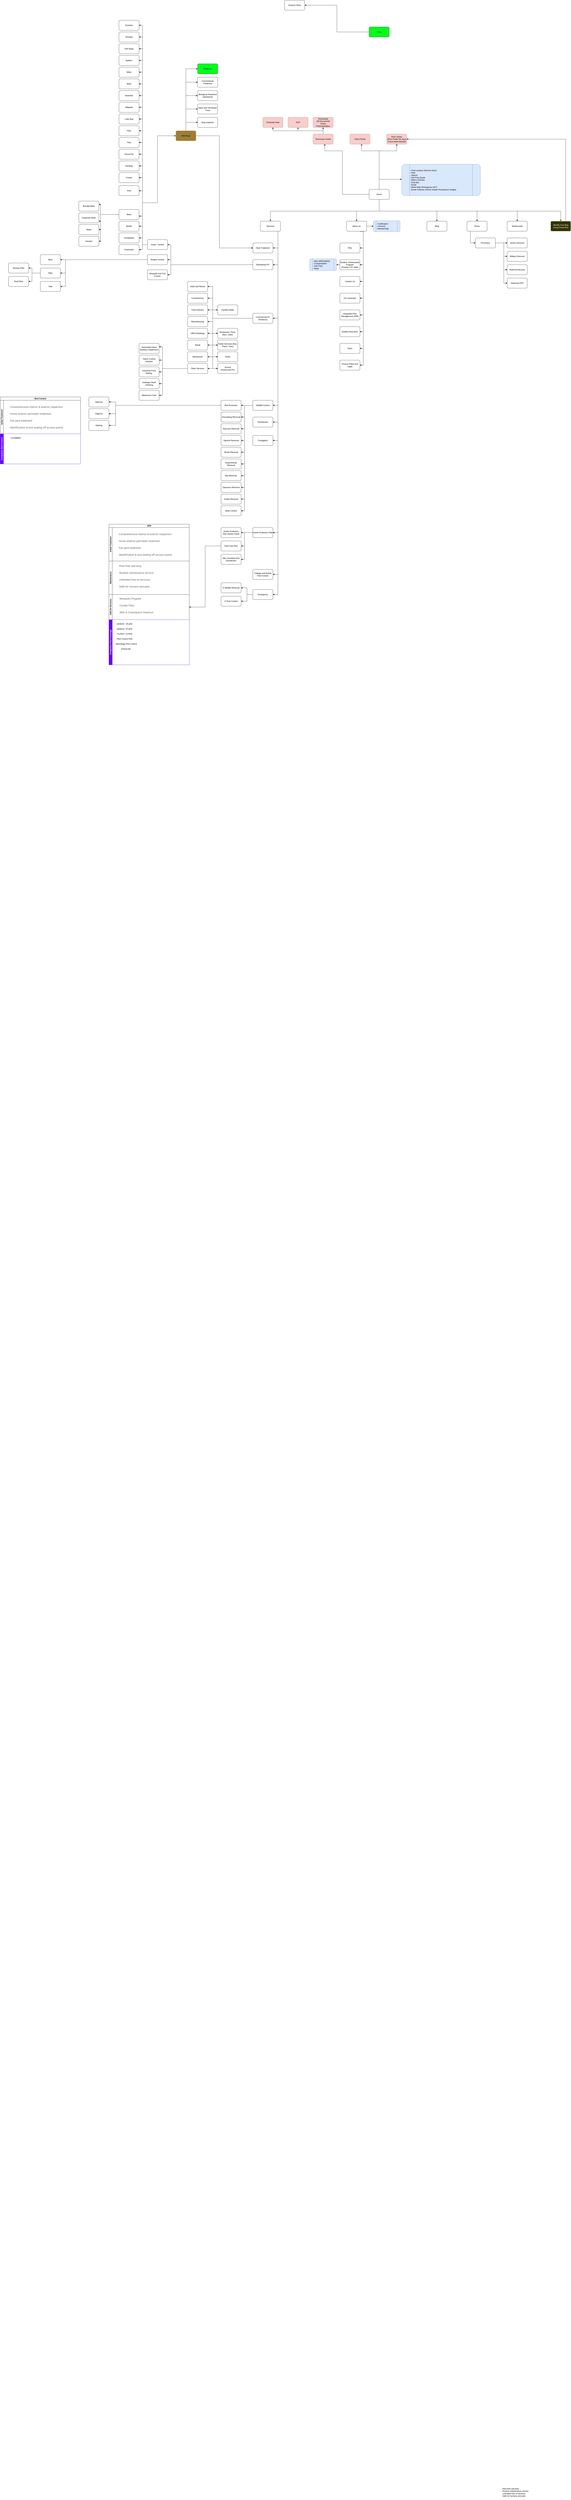 <mxfile version="22.1.7" type="github">
  <diagram name="Page-1" id="Jv1g81ATU9zkHoRyQLGm">
    <mxGraphModel dx="5730" dy="8493" grid="1" gridSize="10" guides="1" tooltips="1" connect="1" arrows="1" fold="1" page="1" pageScale="1" pageWidth="850" pageHeight="1100" math="0" shadow="0">
      <root>
        <mxCell id="0" />
        <mxCell id="1" parent="0" />
        <mxCell id="5xi1tdNm8i5OjT9YdTC8-5" value="" style="edgeStyle=orthogonalEdgeStyle;rounded=0;orthogonalLoop=1;jettySize=auto;html=1;" parent="1" source="5xi1tdNm8i5OjT9YdTC8-1" target="5xi1tdNm8i5OjT9YdTC8-4" edge="1">
          <mxGeometry relative="1" as="geometry">
            <Array as="points">
              <mxPoint x="425" y="180" />
              <mxPoint x="-225" y="180" />
            </Array>
          </mxGeometry>
        </mxCell>
        <mxCell id="5xi1tdNm8i5OjT9YdTC8-19" value="" style="edgeStyle=orthogonalEdgeStyle;rounded=0;orthogonalLoop=1;jettySize=auto;html=1;" parent="1" source="5xi1tdNm8i5OjT9YdTC8-1" target="5xi1tdNm8i5OjT9YdTC8-18" edge="1">
          <mxGeometry relative="1" as="geometry">
            <Array as="points">
              <mxPoint x="425" y="180" />
              <mxPoint x="770" y="180" />
            </Array>
          </mxGeometry>
        </mxCell>
        <mxCell id="5xi1tdNm8i5OjT9YdTC8-36" value="" style="edgeStyle=orthogonalEdgeStyle;rounded=0;orthogonalLoop=1;jettySize=auto;html=1;" parent="1" source="5xi1tdNm8i5OjT9YdTC8-1" target="5xi1tdNm8i5OjT9YdTC8-35" edge="1">
          <mxGeometry relative="1" as="geometry">
            <Array as="points">
              <mxPoint x="425" y="-10" />
            </Array>
          </mxGeometry>
        </mxCell>
        <mxCell id="5xi1tdNm8i5OjT9YdTC8-57" value="" style="edgeStyle=orthogonalEdgeStyle;rounded=0;orthogonalLoop=1;jettySize=auto;html=1;" parent="1" source="5xi1tdNm8i5OjT9YdTC8-1" target="5xi1tdNm8i5OjT9YdTC8-56" edge="1">
          <mxGeometry relative="1" as="geometry">
            <Array as="points">
              <mxPoint x="425" y="180" />
              <mxPoint x="1250" y="180" />
            </Array>
          </mxGeometry>
        </mxCell>
        <mxCell id="5xi1tdNm8i5OjT9YdTC8-94" value="" style="edgeStyle=orthogonalEdgeStyle;rounded=0;orthogonalLoop=1;jettySize=auto;html=1;" parent="1" source="5xi1tdNm8i5OjT9YdTC8-1" target="5xi1tdNm8i5OjT9YdTC8-93" edge="1">
          <mxGeometry relative="1" as="geometry">
            <Array as="points">
              <mxPoint x="425" y="180" />
              <mxPoint x="1010" y="180" />
            </Array>
          </mxGeometry>
        </mxCell>
        <mxCell id="5xi1tdNm8i5OjT9YdTC8-215" style="edgeStyle=orthogonalEdgeStyle;rounded=0;orthogonalLoop=1;jettySize=auto;html=1;exitX=0.5;exitY=0;exitDx=0;exitDy=0;entryX=0.5;entryY=1;entryDx=0;entryDy=0;" parent="1" source="5xi1tdNm8i5OjT9YdTC8-1" target="5xi1tdNm8i5OjT9YdTC8-214" edge="1">
          <mxGeometry relative="1" as="geometry">
            <Array as="points">
              <mxPoint x="425" y="-180" />
              <mxPoint x="530" y="-180" />
            </Array>
          </mxGeometry>
        </mxCell>
        <mxCell id="5xi1tdNm8i5OjT9YdTC8-217" style="edgeStyle=orthogonalEdgeStyle;rounded=0;orthogonalLoop=1;jettySize=auto;html=1;exitX=0.5;exitY=0;exitDx=0;exitDy=0;" parent="1" source="5xi1tdNm8i5OjT9YdTC8-1" target="5xi1tdNm8i5OjT9YdTC8-216" edge="1">
          <mxGeometry relative="1" as="geometry">
            <Array as="points">
              <mxPoint x="425" y="-180" />
              <mxPoint x="320" y="-180" />
            </Array>
          </mxGeometry>
        </mxCell>
        <mxCell id="vHqQtUYq1vLODijT3XRW-9" style="edgeStyle=orthogonalEdgeStyle;rounded=0;orthogonalLoop=1;jettySize=auto;html=1;entryX=0.5;entryY=0;entryDx=0;entryDy=0;" edge="1" parent="1" target="vHqQtUYq1vLODijT3XRW-8">
          <mxGeometry relative="1" as="geometry">
            <mxPoint x="425" y="110" as="sourcePoint" />
            <Array as="points">
              <mxPoint x="425" y="180" />
              <mxPoint x="1510" y="180" />
            </Array>
          </mxGeometry>
        </mxCell>
        <mxCell id="vHqQtUYq1vLODijT3XRW-10" style="edgeStyle=orthogonalEdgeStyle;rounded=0;orthogonalLoop=1;jettySize=auto;html=1;exitX=0.5;exitY=1;exitDx=0;exitDy=0;entryX=0.5;entryY=0;entryDx=0;entryDy=0;" edge="1" parent="1" source="5xi1tdNm8i5OjT9YdTC8-1" target="5xi1tdNm8i5OjT9YdTC8-16">
          <mxGeometry relative="1" as="geometry">
            <Array as="points">
              <mxPoint x="425" y="180" />
              <mxPoint x="290" y="180" />
            </Array>
          </mxGeometry>
        </mxCell>
        <mxCell id="5xi1tdNm8i5OjT9YdTC8-1" value="Home" style="rounded=1;whiteSpace=wrap;html=1;arcSize=12;" parent="1" vertex="1">
          <mxGeometry x="365" y="50" width="120" height="60" as="geometry" />
        </mxCell>
        <mxCell id="5xi1tdNm8i5OjT9YdTC8-25" value="" style="edgeStyle=orthogonalEdgeStyle;rounded=0;orthogonalLoop=1;jettySize=auto;html=1;" parent="1" source="5xi1tdNm8i5OjT9YdTC8-4" target="5xi1tdNm8i5OjT9YdTC8-24" edge="1">
          <mxGeometry relative="1" as="geometry">
            <Array as="points">
              <mxPoint x="-180" y="500" />
            </Array>
          </mxGeometry>
        </mxCell>
        <mxCell id="5xi1tdNm8i5OjT9YdTC8-28" value="" style="edgeStyle=orthogonalEdgeStyle;rounded=0;orthogonalLoop=1;jettySize=auto;html=1;" parent="1" source="5xi1tdNm8i5OjT9YdTC8-4" target="5xi1tdNm8i5OjT9YdTC8-27" edge="1">
          <mxGeometry relative="1" as="geometry">
            <Array as="points">
              <mxPoint x="-180" y="400" />
            </Array>
          </mxGeometry>
        </mxCell>
        <mxCell id="5xi1tdNm8i5OjT9YdTC8-34" style="edgeStyle=orthogonalEdgeStyle;rounded=0;orthogonalLoop=1;jettySize=auto;html=1;exitX=0.5;exitY=1;exitDx=0;exitDy=0;entryX=1;entryY=0.5;entryDx=0;entryDy=0;" parent="1" source="5xi1tdNm8i5OjT9YdTC8-4" target="5xi1tdNm8i5OjT9YdTC8-32" edge="1">
          <mxGeometry relative="1" as="geometry">
            <Array as="points">
              <mxPoint x="-180" y="300" />
              <mxPoint x="-180" y="820" />
            </Array>
          </mxGeometry>
        </mxCell>
        <mxCell id="5xi1tdNm8i5OjT9YdTC8-53" value="" style="edgeStyle=orthogonalEdgeStyle;rounded=0;orthogonalLoop=1;jettySize=auto;html=1;" parent="1" source="5xi1tdNm8i5OjT9YdTC8-4" target="5xi1tdNm8i5OjT9YdTC8-52" edge="1">
          <mxGeometry relative="1" as="geometry">
            <Array as="points">
              <mxPoint x="-180" y="1340" />
            </Array>
          </mxGeometry>
        </mxCell>
        <mxCell id="5xi1tdNm8i5OjT9YdTC8-55" value="" style="edgeStyle=orthogonalEdgeStyle;rounded=0;orthogonalLoop=1;jettySize=auto;html=1;" parent="1" source="5xi1tdNm8i5OjT9YdTC8-4" target="5xi1tdNm8i5OjT9YdTC8-54" edge="1">
          <mxGeometry relative="1" as="geometry">
            <Array as="points">
              <mxPoint x="-180" y="1440" />
            </Array>
          </mxGeometry>
        </mxCell>
        <mxCell id="5xi1tdNm8i5OjT9YdTC8-75" value="" style="edgeStyle=orthogonalEdgeStyle;rounded=0;orthogonalLoop=1;jettySize=auto;html=1;" parent="1" source="5xi1tdNm8i5OjT9YdTC8-4" target="5xi1tdNm8i5OjT9YdTC8-74" edge="1">
          <mxGeometry relative="1" as="geometry">
            <Array as="points">
              <mxPoint x="-180" y="2100" />
            </Array>
          </mxGeometry>
        </mxCell>
        <mxCell id="5xi1tdNm8i5OjT9YdTC8-193" value="" style="edgeStyle=orthogonalEdgeStyle;rounded=0;orthogonalLoop=1;jettySize=auto;html=1;" parent="1" source="5xi1tdNm8i5OjT9YdTC8-4" target="5xi1tdNm8i5OjT9YdTC8-192" edge="1">
          <mxGeometry relative="1" as="geometry">
            <Array as="points">
              <mxPoint x="-180" y="2350" />
            </Array>
          </mxGeometry>
        </mxCell>
        <mxCell id="5xi1tdNm8i5OjT9YdTC8-195" value="" style="edgeStyle=orthogonalEdgeStyle;rounded=0;orthogonalLoop=1;jettySize=auto;html=1;" parent="1" source="5xi1tdNm8i5OjT9YdTC8-4" target="5xi1tdNm8i5OjT9YdTC8-194" edge="1">
          <mxGeometry relative="1" as="geometry">
            <Array as="points">
              <mxPoint x="-180" y="2470" />
            </Array>
          </mxGeometry>
        </mxCell>
        <mxCell id="5xi1tdNm8i5OjT9YdTC8-248" style="edgeStyle=orthogonalEdgeStyle;rounded=0;orthogonalLoop=1;jettySize=auto;html=1;exitX=0.5;exitY=1;exitDx=0;exitDy=0;entryX=1;entryY=0.5;entryDx=0;entryDy=0;" parent="1" source="5xi1tdNm8i5OjT9YdTC8-4" target="5xi1tdNm8i5OjT9YdTC8-247" edge="1">
          <mxGeometry relative="1" as="geometry">
            <Array as="points">
              <mxPoint x="-180" y="300" />
              <mxPoint x="-180" y="1550" />
            </Array>
          </mxGeometry>
        </mxCell>
        <mxCell id="5xi1tdNm8i5OjT9YdTC8-4" value="Services" style="rounded=1;whiteSpace=wrap;html=1;arcSize=12;" parent="1" vertex="1">
          <mxGeometry x="-285" y="240" width="120" height="60" as="geometry" />
        </mxCell>
        <mxCell id="5xi1tdNm8i5OjT9YdTC8-38" value="" style="edgeStyle=orthogonalEdgeStyle;rounded=0;orthogonalLoop=1;jettySize=auto;html=1;" parent="1" source="5xi1tdNm8i5OjT9YdTC8-16" target="5xi1tdNm8i5OjT9YdTC8-37" edge="1">
          <mxGeometry relative="1" as="geometry">
            <Array as="points">
              <mxPoint x="330" y="400" />
            </Array>
          </mxGeometry>
        </mxCell>
        <mxCell id="5xi1tdNm8i5OjT9YdTC8-41" value="" style="edgeStyle=orthogonalEdgeStyle;rounded=0;orthogonalLoop=1;jettySize=auto;html=1;" parent="1" source="5xi1tdNm8i5OjT9YdTC8-16" target="5xi1tdNm8i5OjT9YdTC8-40" edge="1">
          <mxGeometry relative="1" as="geometry">
            <Array as="points">
              <mxPoint x="330" y="340" />
              <mxPoint x="330" y="340" />
            </Array>
          </mxGeometry>
        </mxCell>
        <mxCell id="5xi1tdNm8i5OjT9YdTC8-44" style="edgeStyle=orthogonalEdgeStyle;rounded=0;orthogonalLoop=1;jettySize=auto;html=1;exitX=0.5;exitY=1;exitDx=0;exitDy=0;entryX=1;entryY=0.5;entryDx=0;entryDy=0;" parent="1" source="5xi1tdNm8i5OjT9YdTC8-16" target="5xi1tdNm8i5OjT9YdTC8-20" edge="1">
          <mxGeometry relative="1" as="geometry">
            <Array as="points">
              <mxPoint x="330" y="300" />
              <mxPoint x="330" y="600" />
            </Array>
          </mxGeometry>
        </mxCell>
        <mxCell id="5xi1tdNm8i5OjT9YdTC8-92" value="" style="edgeStyle=orthogonalEdgeStyle;rounded=0;orthogonalLoop=1;jettySize=auto;html=1;" parent="1" source="5xi1tdNm8i5OjT9YdTC8-16" target="5xi1tdNm8i5OjT9YdTC8-91" edge="1">
          <mxGeometry relative="1" as="geometry">
            <Array as="points">
              <mxPoint x="330" y="700" />
            </Array>
          </mxGeometry>
        </mxCell>
        <mxCell id="5xi1tdNm8i5OjT9YdTC8-189" style="edgeStyle=orthogonalEdgeStyle;rounded=0;orthogonalLoop=1;jettySize=auto;html=1;exitX=1;exitY=0.5;exitDx=0;exitDy=0;entryX=0;entryY=0.5;entryDx=0;entryDy=0;" parent="1" source="5xi1tdNm8i5OjT9YdTC8-16" target="5xi1tdNm8i5OjT9YdTC8-188" edge="1">
          <mxGeometry relative="1" as="geometry" />
        </mxCell>
        <mxCell id="5xi1tdNm8i5OjT9YdTC8-273" style="edgeStyle=orthogonalEdgeStyle;rounded=0;orthogonalLoop=1;jettySize=auto;html=1;exitX=0.5;exitY=1;exitDx=0;exitDy=0;entryX=1;entryY=0.5;entryDx=0;entryDy=0;" parent="1" source="5xi1tdNm8i5OjT9YdTC8-16" target="5xi1tdNm8i5OjT9YdTC8-270" edge="1">
          <mxGeometry relative="1" as="geometry">
            <Array as="points">
              <mxPoint x="330" y="300" />
              <mxPoint x="330" y="800" />
            </Array>
          </mxGeometry>
        </mxCell>
        <mxCell id="5xi1tdNm8i5OjT9YdTC8-274" style="edgeStyle=orthogonalEdgeStyle;rounded=0;orthogonalLoop=1;jettySize=auto;html=1;exitX=0.5;exitY=1;exitDx=0;exitDy=0;entryX=1;entryY=0.5;entryDx=0;entryDy=0;" parent="1" source="5xi1tdNm8i5OjT9YdTC8-16" target="5xi1tdNm8i5OjT9YdTC8-271" edge="1">
          <mxGeometry relative="1" as="geometry">
            <Array as="points">
              <mxPoint x="330" y="300" />
              <mxPoint x="330" y="900" />
            </Array>
          </mxGeometry>
        </mxCell>
        <mxCell id="5xi1tdNm8i5OjT9YdTC8-275" style="edgeStyle=orthogonalEdgeStyle;rounded=0;orthogonalLoop=1;jettySize=auto;html=1;exitX=0.5;exitY=1;exitDx=0;exitDy=0;entryX=1;entryY=0.5;entryDx=0;entryDy=0;" parent="1" source="5xi1tdNm8i5OjT9YdTC8-16" target="5xi1tdNm8i5OjT9YdTC8-272" edge="1">
          <mxGeometry relative="1" as="geometry">
            <Array as="points">
              <mxPoint x="330" y="300" />
              <mxPoint x="330" y="1000" />
            </Array>
          </mxGeometry>
        </mxCell>
        <mxCell id="vHqQtUYq1vLODijT3XRW-2" style="edgeStyle=orthogonalEdgeStyle;rounded=0;orthogonalLoop=1;jettySize=auto;html=1;exitX=0.5;exitY=1;exitDx=0;exitDy=0;entryX=1;entryY=0.5;entryDx=0;entryDy=0;" edge="1" parent="1" target="vHqQtUYq1vLODijT3XRW-1">
          <mxGeometry relative="1" as="geometry">
            <mxPoint x="310" y="302.5" as="sourcePoint" />
            <mxPoint x="330" y="1102.5" as="targetPoint" />
            <Array as="points">
              <mxPoint x="330" y="303" />
              <mxPoint x="330" y="1100" />
            </Array>
          </mxGeometry>
        </mxCell>
        <mxCell id="5xi1tdNm8i5OjT9YdTC8-16" value="About Us" style="rounded=1;whiteSpace=wrap;html=1;arcSize=12;" parent="1" vertex="1">
          <mxGeometry x="230" y="240" width="120" height="60" as="geometry" />
        </mxCell>
        <mxCell id="5xi1tdNm8i5OjT9YdTC8-18" value="Blog" style="rounded=1;whiteSpace=wrap;html=1;arcSize=12;" parent="1" vertex="1">
          <mxGeometry x="710" y="240" width="120" height="60" as="geometry" />
        </mxCell>
        <mxCell id="5xi1tdNm8i5OjT9YdTC8-20" value="Contact Us" style="rounded=1;whiteSpace=wrap;html=1;arcSize=12;" parent="1" vertex="1">
          <mxGeometry x="190" y="570" width="120" height="60" as="geometry" />
        </mxCell>
        <mxCell id="5xi1tdNm8i5OjT9YdTC8-47" value="" style="edgeStyle=orthogonalEdgeStyle;rounded=0;orthogonalLoop=1;jettySize=auto;html=1;" parent="1" source="5xi1tdNm8i5OjT9YdTC8-24" target="5xi1tdNm8i5OjT9YdTC8-46" edge="1">
          <mxGeometry relative="1" as="geometry">
            <Array as="points">
              <mxPoint x="-820" y="500" />
              <mxPoint x="-820" y="380" />
            </Array>
          </mxGeometry>
        </mxCell>
        <mxCell id="5xi1tdNm8i5OjT9YdTC8-49" value="" style="edgeStyle=orthogonalEdgeStyle;rounded=0;orthogonalLoop=1;jettySize=auto;html=1;" parent="1" source="5xi1tdNm8i5OjT9YdTC8-24" target="5xi1tdNm8i5OjT9YdTC8-48" edge="1">
          <mxGeometry relative="1" as="geometry">
            <Array as="points">
              <mxPoint x="-820" y="500" />
              <mxPoint x="-820" y="470" />
            </Array>
          </mxGeometry>
        </mxCell>
        <mxCell id="5xi1tdNm8i5OjT9YdTC8-51" value="" style="edgeStyle=orthogonalEdgeStyle;rounded=0;orthogonalLoop=1;jettySize=auto;html=1;" parent="1" source="5xi1tdNm8i5OjT9YdTC8-24" target="5xi1tdNm8i5OjT9YdTC8-50" edge="1">
          <mxGeometry relative="1" as="geometry">
            <Array as="points">
              <mxPoint x="-820" y="500" />
              <mxPoint x="-820" y="560" />
            </Array>
          </mxGeometry>
        </mxCell>
        <mxCell id="5xi1tdNm8i5OjT9YdTC8-24" value="Residential PC" style="rounded=1;whiteSpace=wrap;html=1;arcSize=12;" parent="1" vertex="1">
          <mxGeometry x="-330" y="470" width="120" height="60" as="geometry" />
        </mxCell>
        <mxCell id="5xi1tdNm8i5OjT9YdTC8-27" value="Heat Treatment" style="rounded=1;whiteSpace=wrap;html=1;arcSize=12;" parent="1" vertex="1">
          <mxGeometry x="-330" y="370" width="120" height="60" as="geometry" />
        </mxCell>
        <mxCell id="5xi1tdNm8i5OjT9YdTC8-77" value="" style="edgeStyle=orthogonalEdgeStyle;rounded=0;orthogonalLoop=1;jettySize=auto;html=1;entryX=1;entryY=0.5;entryDx=0;entryDy=0;" parent="1" source="5xi1tdNm8i5OjT9YdTC8-32" target="5xi1tdNm8i5OjT9YdTC8-76" edge="1">
          <mxGeometry relative="1" as="geometry">
            <Array as="points">
              <mxPoint x="-570" y="820" />
              <mxPoint x="-570" y="700" />
            </Array>
          </mxGeometry>
        </mxCell>
        <mxCell id="5xi1tdNm8i5OjT9YdTC8-79" value="" style="edgeStyle=orthogonalEdgeStyle;rounded=0;orthogonalLoop=1;jettySize=auto;html=1;" parent="1" source="5xi1tdNm8i5OjT9YdTC8-32" target="5xi1tdNm8i5OjT9YdTC8-78" edge="1">
          <mxGeometry relative="1" as="geometry">
            <Array as="points">
              <mxPoint x="-570" y="820" />
              <mxPoint x="-570" y="770" />
            </Array>
          </mxGeometry>
        </mxCell>
        <mxCell id="5xi1tdNm8i5OjT9YdTC8-81" value="" style="edgeStyle=orthogonalEdgeStyle;rounded=0;orthogonalLoop=1;jettySize=auto;html=1;" parent="1" source="5xi1tdNm8i5OjT9YdTC8-32" target="5xi1tdNm8i5OjT9YdTC8-80" edge="1">
          <mxGeometry relative="1" as="geometry">
            <Array as="points">
              <mxPoint x="-570" y="820" />
              <mxPoint x="-570" y="840" />
            </Array>
          </mxGeometry>
        </mxCell>
        <mxCell id="5xi1tdNm8i5OjT9YdTC8-83" value="" style="edgeStyle=orthogonalEdgeStyle;rounded=0;orthogonalLoop=1;jettySize=auto;html=1;entryX=1;entryY=0.5;entryDx=0;entryDy=0;" parent="1" source="5xi1tdNm8i5OjT9YdTC8-32" target="5xi1tdNm8i5OjT9YdTC8-82" edge="1">
          <mxGeometry relative="1" as="geometry">
            <mxPoint x="-570" y="900" as="targetPoint" />
            <Array as="points">
              <mxPoint x="-570" y="820" />
              <mxPoint x="-570" y="910" />
            </Array>
          </mxGeometry>
        </mxCell>
        <mxCell id="5xi1tdNm8i5OjT9YdTC8-85" value="" style="edgeStyle=orthogonalEdgeStyle;rounded=0;orthogonalLoop=1;jettySize=auto;html=1;" parent="1" source="5xi1tdNm8i5OjT9YdTC8-32" target="5xi1tdNm8i5OjT9YdTC8-84" edge="1">
          <mxGeometry relative="1" as="geometry">
            <Array as="points">
              <mxPoint x="-570" y="820" />
              <mxPoint x="-570" y="980" />
            </Array>
          </mxGeometry>
        </mxCell>
        <mxCell id="5xi1tdNm8i5OjT9YdTC8-88" value="" style="edgeStyle=orthogonalEdgeStyle;rounded=0;orthogonalLoop=1;jettySize=auto;html=1;" parent="1" source="5xi1tdNm8i5OjT9YdTC8-32" target="5xi1tdNm8i5OjT9YdTC8-87" edge="1">
          <mxGeometry relative="1" as="geometry">
            <Array as="points">
              <mxPoint x="-570" y="820" />
              <mxPoint x="-570" y="1050" />
            </Array>
          </mxGeometry>
        </mxCell>
        <mxCell id="5xi1tdNm8i5OjT9YdTC8-201" value="" style="edgeStyle=orthogonalEdgeStyle;rounded=0;orthogonalLoop=1;jettySize=auto;html=1;" parent="1" source="5xi1tdNm8i5OjT9YdTC8-32" target="5xi1tdNm8i5OjT9YdTC8-200" edge="1">
          <mxGeometry relative="1" as="geometry">
            <Array as="points">
              <mxPoint x="-570" y="820" />
              <mxPoint x="-570" y="1120" />
            </Array>
          </mxGeometry>
        </mxCell>
        <mxCell id="5xi1tdNm8i5OjT9YdTC8-241" value="" style="edgeStyle=orthogonalEdgeStyle;rounded=0;orthogonalLoop=1;jettySize=auto;html=1;" parent="1" source="5xi1tdNm8i5OjT9YdTC8-32" target="5xi1tdNm8i5OjT9YdTC8-240" edge="1">
          <mxGeometry relative="1" as="geometry">
            <Array as="points">
              <mxPoint x="-570" y="820" />
              <mxPoint x="-570" y="630" />
            </Array>
          </mxGeometry>
        </mxCell>
        <mxCell id="5xi1tdNm8i5OjT9YdTC8-253" style="edgeStyle=orthogonalEdgeStyle;rounded=0;orthogonalLoop=1;jettySize=auto;html=1;exitX=0;exitY=0.5;exitDx=0;exitDy=0;entryX=0;entryY=0.5;entryDx=0;entryDy=0;" parent="1" source="5xi1tdNm8i5OjT9YdTC8-32" target="5xi1tdNm8i5OjT9YdTC8-250" edge="1">
          <mxGeometry relative="1" as="geometry">
            <Array as="points">
              <mxPoint x="-570" y="820" />
              <mxPoint x="-570" y="910" />
            </Array>
          </mxGeometry>
        </mxCell>
        <mxCell id="5xi1tdNm8i5OjT9YdTC8-254" style="edgeStyle=orthogonalEdgeStyle;rounded=0;orthogonalLoop=1;jettySize=auto;html=1;exitX=0;exitY=0.5;exitDx=0;exitDy=0;entryX=0;entryY=0.5;entryDx=0;entryDy=0;" parent="1" source="5xi1tdNm8i5OjT9YdTC8-32" target="5xi1tdNm8i5OjT9YdTC8-251" edge="1">
          <mxGeometry relative="1" as="geometry">
            <Array as="points">
              <mxPoint x="-570" y="820" />
              <mxPoint x="-570" y="980" />
            </Array>
          </mxGeometry>
        </mxCell>
        <mxCell id="5xi1tdNm8i5OjT9YdTC8-255" style="edgeStyle=orthogonalEdgeStyle;rounded=0;orthogonalLoop=1;jettySize=auto;html=1;exitX=0;exitY=0.5;exitDx=0;exitDy=0;entryX=0;entryY=0.5;entryDx=0;entryDy=0;" parent="1" source="5xi1tdNm8i5OjT9YdTC8-32" target="5xi1tdNm8i5OjT9YdTC8-252" edge="1">
          <mxGeometry relative="1" as="geometry">
            <Array as="points">
              <mxPoint x="-570" y="820" />
              <mxPoint x="-570" y="1050" />
            </Array>
          </mxGeometry>
        </mxCell>
        <mxCell id="vHqQtUYq1vLODijT3XRW-32" style="edgeStyle=orthogonalEdgeStyle;rounded=0;orthogonalLoop=1;jettySize=auto;html=1;exitX=0;exitY=0.5;exitDx=0;exitDy=0;entryX=0;entryY=0.5;entryDx=0;entryDy=0;" edge="1" parent="1" source="5xi1tdNm8i5OjT9YdTC8-32" target="vHqQtUYq1vLODijT3XRW-31">
          <mxGeometry relative="1" as="geometry">
            <Array as="points">
              <mxPoint x="-570" y="820" />
              <mxPoint x="-570" y="1120" />
            </Array>
          </mxGeometry>
        </mxCell>
        <mxCell id="vHqQtUYq1vLODijT3XRW-34" style="edgeStyle=orthogonalEdgeStyle;rounded=0;orthogonalLoop=1;jettySize=auto;html=1;exitX=0;exitY=0.5;exitDx=0;exitDy=0;entryX=0;entryY=0.5;entryDx=0;entryDy=0;" edge="1" parent="1" source="5xi1tdNm8i5OjT9YdTC8-32" target="vHqQtUYq1vLODijT3XRW-33">
          <mxGeometry relative="1" as="geometry">
            <Array as="points">
              <mxPoint x="-570" y="820" />
              <mxPoint x="-570" y="770" />
            </Array>
          </mxGeometry>
        </mxCell>
        <mxCell id="5xi1tdNm8i5OjT9YdTC8-32" value="Commercial PC&lt;br&gt;(Pesticon)" style="rounded=1;whiteSpace=wrap;html=1;arcSize=12;" parent="1" vertex="1">
          <mxGeometry x="-330" y="790" width="120" height="60" as="geometry" />
        </mxCell>
        <mxCell id="5xi1tdNm8i5OjT9YdTC8-35" value="- Find Location (Service Area)&lt;br&gt;- FAQ&lt;br&gt;- Search&lt;br&gt;- Get Free Quote&lt;br&gt;- Write a Review&lt;br&gt;- Chat Bot&lt;br&gt;- Email&lt;br&gt;- Need Help (Emergency 24/7)&lt;br&gt;- Email Collector (Home Guide/ Promotions/ Insight)" style="shape=process;whiteSpace=wrap;html=1;backgroundOutline=1;rounded=1;arcSize=12;fillColor=#dae8fc;strokeColor=#6c8ebf;align=left;" parent="1" vertex="1">
          <mxGeometry x="560" y="-100" width="470" height="187.5" as="geometry" />
        </mxCell>
        <mxCell id="5xi1tdNm8i5OjT9YdTC8-37" value="FAQ" style="rounded=1;whiteSpace=wrap;html=1;arcSize=12;" parent="1" vertex="1">
          <mxGeometry x="190" y="370" width="120" height="60" as="geometry" />
        </mxCell>
        <mxCell id="5xi1tdNm8i5OjT9YdTC8-43" value="" style="edgeStyle=orthogonalEdgeStyle;rounded=0;orthogonalLoop=1;jettySize=auto;html=1;" parent="1" source="5xi1tdNm8i5OjT9YdTC8-40" target="5xi1tdNm8i5OjT9YdTC8-42" edge="1">
          <mxGeometry relative="1" as="geometry" />
        </mxCell>
        <mxCell id="5xi1tdNm8i5OjT9YdTC8-40" value="Student&amp;nbsp; Ambassador Program&lt;br&gt;(Greeny&#39;s PC Idea)" style="rounded=1;whiteSpace=wrap;html=1;arcSize=12;" parent="1" vertex="1">
          <mxGeometry x="190" y="470" width="120" height="60" as="geometry" />
        </mxCell>
        <mxCell id="5xi1tdNm8i5OjT9YdTC8-42" value="- Why WEEZWEEZ&lt;br&gt;- Compensation&lt;br&gt;- SAP FAQ&lt;br&gt;- Apply" style="shape=process;whiteSpace=wrap;html=1;backgroundOutline=1;rounded=1;arcSize=12;align=left;fillColor=#dae8fc;strokeColor=#6c8ebf;" parent="1" vertex="1">
          <mxGeometry x="10" y="465" width="160" height="70" as="geometry" />
        </mxCell>
        <mxCell id="5xi1tdNm8i5OjT9YdTC8-98" value="" style="edgeStyle=orthogonalEdgeStyle;rounded=0;orthogonalLoop=1;jettySize=auto;html=1;" parent="1" source="5xi1tdNm8i5OjT9YdTC8-46" target="5xi1tdNm8i5OjT9YdTC8-97" edge="1">
          <mxGeometry relative="1" as="geometry">
            <Array as="points">
              <mxPoint x="-990" y="380" />
              <mxPoint x="-990" y="58" />
            </Array>
          </mxGeometry>
        </mxCell>
        <mxCell id="5xi1tdNm8i5OjT9YdTC8-100" value="" style="edgeStyle=orthogonalEdgeStyle;rounded=0;orthogonalLoop=1;jettySize=auto;html=1;" parent="1" source="5xi1tdNm8i5OjT9YdTC8-46" target="5xi1tdNm8i5OjT9YdTC8-99" edge="1">
          <mxGeometry relative="1" as="geometry">
            <Array as="points">
              <mxPoint x="-990" y="380" />
              <mxPoint x="-990" y="130" />
              <mxPoint x="-900" y="130" />
              <mxPoint x="-900" y="-270" />
            </Array>
          </mxGeometry>
        </mxCell>
        <mxCell id="5xi1tdNm8i5OjT9YdTC8-102" value="" style="edgeStyle=orthogonalEdgeStyle;rounded=0;orthogonalLoop=1;jettySize=auto;html=1;" parent="1" source="5xi1tdNm8i5OjT9YdTC8-46" target="5xi1tdNm8i5OjT9YdTC8-101" edge="1">
          <mxGeometry relative="1" as="geometry">
            <Array as="points">
              <mxPoint x="-990" y="380" />
              <mxPoint x="-990" y="210" />
            </Array>
          </mxGeometry>
        </mxCell>
        <mxCell id="5xi1tdNm8i5OjT9YdTC8-108" value="" style="edgeStyle=orthogonalEdgeStyle;rounded=0;orthogonalLoop=1;jettySize=auto;html=1;" parent="1" source="5xi1tdNm8i5OjT9YdTC8-46" target="5xi1tdNm8i5OjT9YdTC8-107" edge="1">
          <mxGeometry relative="1" as="geometry">
            <Array as="points">
              <mxPoint x="-990" y="380" />
              <mxPoint x="-990" y="270" />
            </Array>
          </mxGeometry>
        </mxCell>
        <mxCell id="5xi1tdNm8i5OjT9YdTC8-110" value="" style="edgeStyle=orthogonalEdgeStyle;rounded=0;orthogonalLoop=1;jettySize=auto;html=1;" parent="1" source="5xi1tdNm8i5OjT9YdTC8-46" target="5xi1tdNm8i5OjT9YdTC8-109" edge="1">
          <mxGeometry relative="1" as="geometry">
            <Array as="points">
              <mxPoint x="-990" y="380" />
              <mxPoint x="-990" y="340" />
            </Array>
          </mxGeometry>
        </mxCell>
        <mxCell id="5xi1tdNm8i5OjT9YdTC8-112" value="" style="edgeStyle=orthogonalEdgeStyle;rounded=0;orthogonalLoop=1;jettySize=auto;html=1;" parent="1" source="5xi1tdNm8i5OjT9YdTC8-46" target="5xi1tdNm8i5OjT9YdTC8-111" edge="1">
          <mxGeometry relative="1" as="geometry">
            <Array as="points">
              <mxPoint x="-990" y="380" />
              <mxPoint x="-990" y="410" />
            </Array>
          </mxGeometry>
        </mxCell>
        <mxCell id="5xi1tdNm8i5OjT9YdTC8-114" value="" style="edgeStyle=orthogonalEdgeStyle;rounded=0;orthogonalLoop=1;jettySize=auto;html=1;" parent="1" source="5xi1tdNm8i5OjT9YdTC8-46" target="5xi1tdNm8i5OjT9YdTC8-113" edge="1">
          <mxGeometry relative="1" as="geometry">
            <Array as="points">
              <mxPoint x="-990" y="380" />
              <mxPoint x="-990" y="-20" />
            </Array>
          </mxGeometry>
        </mxCell>
        <mxCell id="5xi1tdNm8i5OjT9YdTC8-116" value="" style="edgeStyle=orthogonalEdgeStyle;rounded=0;orthogonalLoop=1;jettySize=auto;html=1;" parent="1" source="5xi1tdNm8i5OjT9YdTC8-46" target="5xi1tdNm8i5OjT9YdTC8-115" edge="1">
          <mxGeometry relative="1" as="geometry">
            <Array as="points">
              <mxPoint x="-990" y="380" />
              <mxPoint x="-990" y="-90" />
            </Array>
          </mxGeometry>
        </mxCell>
        <mxCell id="5xi1tdNm8i5OjT9YdTC8-118" value="" style="edgeStyle=orthogonalEdgeStyle;rounded=0;orthogonalLoop=1;jettySize=auto;html=1;" parent="1" source="5xi1tdNm8i5OjT9YdTC8-46" target="5xi1tdNm8i5OjT9YdTC8-117" edge="1">
          <mxGeometry relative="1" as="geometry">
            <Array as="points">
              <mxPoint x="-990" y="380" />
              <mxPoint x="-990" y="-160" />
            </Array>
          </mxGeometry>
        </mxCell>
        <mxCell id="5xi1tdNm8i5OjT9YdTC8-123" value="" style="edgeStyle=orthogonalEdgeStyle;rounded=0;orthogonalLoop=1;jettySize=auto;html=1;" parent="1" source="5xi1tdNm8i5OjT9YdTC8-46" target="5xi1tdNm8i5OjT9YdTC8-122" edge="1">
          <mxGeometry relative="1" as="geometry">
            <Array as="points">
              <mxPoint x="-990" y="380" />
              <mxPoint x="-990" y="-230" />
            </Array>
          </mxGeometry>
        </mxCell>
        <mxCell id="5xi1tdNm8i5OjT9YdTC8-129" value="" style="edgeStyle=orthogonalEdgeStyle;rounded=0;orthogonalLoop=1;jettySize=auto;html=1;" parent="1" source="5xi1tdNm8i5OjT9YdTC8-46" target="5xi1tdNm8i5OjT9YdTC8-128" edge="1">
          <mxGeometry relative="1" as="geometry">
            <Array as="points">
              <mxPoint x="-990" y="380" />
              <mxPoint x="-990" y="-300" />
            </Array>
          </mxGeometry>
        </mxCell>
        <mxCell id="5xi1tdNm8i5OjT9YdTC8-131" value="" style="edgeStyle=orthogonalEdgeStyle;rounded=0;orthogonalLoop=1;jettySize=auto;html=1;" parent="1" source="5xi1tdNm8i5OjT9YdTC8-46" target="5xi1tdNm8i5OjT9YdTC8-130" edge="1">
          <mxGeometry relative="1" as="geometry">
            <Array as="points">
              <mxPoint x="-990" y="380" />
              <mxPoint x="-990" y="-370" />
            </Array>
          </mxGeometry>
        </mxCell>
        <mxCell id="5xi1tdNm8i5OjT9YdTC8-133" value="" style="edgeStyle=orthogonalEdgeStyle;rounded=0;orthogonalLoop=1;jettySize=auto;html=1;" parent="1" source="5xi1tdNm8i5OjT9YdTC8-46" target="5xi1tdNm8i5OjT9YdTC8-132" edge="1">
          <mxGeometry relative="1" as="geometry">
            <Array as="points">
              <mxPoint x="-990" y="380" />
              <mxPoint x="-990" y="-440" />
            </Array>
          </mxGeometry>
        </mxCell>
        <mxCell id="5xi1tdNm8i5OjT9YdTC8-135" value="" style="edgeStyle=orthogonalEdgeStyle;rounded=0;orthogonalLoop=1;jettySize=auto;html=1;" parent="1" source="5xi1tdNm8i5OjT9YdTC8-46" target="5xi1tdNm8i5OjT9YdTC8-134" edge="1">
          <mxGeometry relative="1" as="geometry">
            <Array as="points">
              <mxPoint x="-990" y="380" />
              <mxPoint x="-990" y="-510" />
            </Array>
          </mxGeometry>
        </mxCell>
        <mxCell id="5xi1tdNm8i5OjT9YdTC8-145" value="" style="edgeStyle=orthogonalEdgeStyle;rounded=0;orthogonalLoop=1;jettySize=auto;html=1;" parent="1" source="5xi1tdNm8i5OjT9YdTC8-46" target="5xi1tdNm8i5OjT9YdTC8-144" edge="1">
          <mxGeometry relative="1" as="geometry">
            <Array as="points">
              <mxPoint x="-990" y="380" />
              <mxPoint x="-990" y="-580" />
            </Array>
          </mxGeometry>
        </mxCell>
        <mxCell id="5xi1tdNm8i5OjT9YdTC8-147" value="" style="edgeStyle=orthogonalEdgeStyle;rounded=0;orthogonalLoop=1;jettySize=auto;html=1;" parent="1" source="5xi1tdNm8i5OjT9YdTC8-46" target="5xi1tdNm8i5OjT9YdTC8-146" edge="1">
          <mxGeometry relative="1" as="geometry">
            <Array as="points">
              <mxPoint x="-990" y="380" />
              <mxPoint x="-990" y="-650" />
            </Array>
          </mxGeometry>
        </mxCell>
        <mxCell id="5xi1tdNm8i5OjT9YdTC8-155" value="" style="edgeStyle=orthogonalEdgeStyle;rounded=0;orthogonalLoop=1;jettySize=auto;html=1;" parent="1" source="5xi1tdNm8i5OjT9YdTC8-46" target="5xi1tdNm8i5OjT9YdTC8-154" edge="1">
          <mxGeometry relative="1" as="geometry">
            <Array as="points">
              <mxPoint x="-990" y="380" />
              <mxPoint x="-990" y="-720" />
            </Array>
          </mxGeometry>
        </mxCell>
        <mxCell id="5xi1tdNm8i5OjT9YdTC8-159" value="" style="edgeStyle=orthogonalEdgeStyle;rounded=0;orthogonalLoop=1;jettySize=auto;html=1;" parent="1" source="5xi1tdNm8i5OjT9YdTC8-46" target="5xi1tdNm8i5OjT9YdTC8-158" edge="1">
          <mxGeometry relative="1" as="geometry">
            <Array as="points">
              <mxPoint x="-990" y="380" />
              <mxPoint x="-990" y="-790" />
            </Array>
          </mxGeometry>
        </mxCell>
        <mxCell id="5xi1tdNm8i5OjT9YdTC8-161" value="" style="edgeStyle=orthogonalEdgeStyle;rounded=0;orthogonalLoop=1;jettySize=auto;html=1;" parent="1" source="5xi1tdNm8i5OjT9YdTC8-46" target="5xi1tdNm8i5OjT9YdTC8-160" edge="1">
          <mxGeometry relative="1" as="geometry">
            <Array as="points">
              <mxPoint x="-990" y="380" />
              <mxPoint x="-990" y="-860" />
            </Array>
          </mxGeometry>
        </mxCell>
        <mxCell id="5xi1tdNm8i5OjT9YdTC8-165" value="" style="edgeStyle=orthogonalEdgeStyle;rounded=0;orthogonalLoop=1;jettySize=auto;html=1;" parent="1" source="5xi1tdNm8i5OjT9YdTC8-46" target="5xi1tdNm8i5OjT9YdTC8-164" edge="1">
          <mxGeometry relative="1" as="geometry">
            <Array as="points">
              <mxPoint x="-990" y="380" />
              <mxPoint x="-990" y="-930" />
            </Array>
          </mxGeometry>
        </mxCell>
        <mxCell id="5xi1tdNm8i5OjT9YdTC8-46" value="Insect&amp;nbsp; Control" style="rounded=1;whiteSpace=wrap;html=1;arcSize=12;" parent="1" vertex="1">
          <mxGeometry x="-960" y="350" width="120" height="60" as="geometry" />
        </mxCell>
        <mxCell id="5xi1tdNm8i5OjT9YdTC8-143" value="" style="edgeStyle=orthogonalEdgeStyle;rounded=0;orthogonalLoop=1;jettySize=auto;html=1;" parent="1" source="5xi1tdNm8i5OjT9YdTC8-48" target="5xi1tdNm8i5OjT9YdTC8-142" edge="1">
          <mxGeometry relative="1" as="geometry">
            <Array as="points">
              <mxPoint x="-1360" y="470" />
              <mxPoint x="-1360" y="470" />
            </Array>
          </mxGeometry>
        </mxCell>
        <mxCell id="5xi1tdNm8i5OjT9YdTC8-149" value="" style="edgeStyle=orthogonalEdgeStyle;rounded=0;orthogonalLoop=1;jettySize=auto;html=1;" parent="1" source="5xi1tdNm8i5OjT9YdTC8-48" target="5xi1tdNm8i5OjT9YdTC8-148" edge="1">
          <mxGeometry relative="1" as="geometry">
            <Array as="points">
              <mxPoint x="-1450" y="470" />
              <mxPoint x="-1450" y="550" />
            </Array>
          </mxGeometry>
        </mxCell>
        <mxCell id="5xi1tdNm8i5OjT9YdTC8-245" value="" style="edgeStyle=orthogonalEdgeStyle;rounded=0;orthogonalLoop=1;jettySize=auto;html=1;" parent="1" source="5xi1tdNm8i5OjT9YdTC8-48" target="5xi1tdNm8i5OjT9YdTC8-244" edge="1">
          <mxGeometry relative="1" as="geometry">
            <Array as="points">
              <mxPoint x="-1450" y="470" />
              <mxPoint x="-1450" y="630" />
            </Array>
          </mxGeometry>
        </mxCell>
        <mxCell id="5xi1tdNm8i5OjT9YdTC8-48" value="Rodent Control" style="rounded=1;whiteSpace=wrap;html=1;arcSize=12;" parent="1" vertex="1">
          <mxGeometry x="-960" y="440" width="120" height="60" as="geometry" />
        </mxCell>
        <mxCell id="5xi1tdNm8i5OjT9YdTC8-50" value="Mosquito and Tick Control&amp;nbsp;" style="rounded=1;whiteSpace=wrap;html=1;arcSize=12;" parent="1" vertex="1">
          <mxGeometry x="-960" y="530" width="120" height="60" as="geometry" />
        </mxCell>
        <mxCell id="5xi1tdNm8i5OjT9YdTC8-59" value="" style="edgeStyle=orthogonalEdgeStyle;rounded=0;orthogonalLoop=1;jettySize=auto;html=1;" parent="1" source="5xi1tdNm8i5OjT9YdTC8-52" target="5xi1tdNm8i5OjT9YdTC8-58" edge="1">
          <mxGeometry relative="1" as="geometry" />
        </mxCell>
        <mxCell id="5xi1tdNm8i5OjT9YdTC8-61" value="" style="edgeStyle=orthogonalEdgeStyle;rounded=0;orthogonalLoop=1;jettySize=auto;html=1;" parent="1" source="5xi1tdNm8i5OjT9YdTC8-52" target="5xi1tdNm8i5OjT9YdTC8-60" edge="1">
          <mxGeometry relative="1" as="geometry">
            <Array as="points">
              <mxPoint x="-380" y="1340" />
              <mxPoint x="-380" y="1410" />
            </Array>
          </mxGeometry>
        </mxCell>
        <mxCell id="5xi1tdNm8i5OjT9YdTC8-63" value="" style="edgeStyle=orthogonalEdgeStyle;rounded=0;orthogonalLoop=1;jettySize=auto;html=1;" parent="1" source="5xi1tdNm8i5OjT9YdTC8-52" target="5xi1tdNm8i5OjT9YdTC8-62" edge="1">
          <mxGeometry relative="1" as="geometry">
            <Array as="points">
              <mxPoint x="-380" y="1340" />
              <mxPoint x="-380" y="1480" />
            </Array>
          </mxGeometry>
        </mxCell>
        <mxCell id="5xi1tdNm8i5OjT9YdTC8-66" value="" style="edgeStyle=orthogonalEdgeStyle;rounded=0;orthogonalLoop=1;jettySize=auto;html=1;" parent="1" source="5xi1tdNm8i5OjT9YdTC8-52" target="5xi1tdNm8i5OjT9YdTC8-65" edge="1">
          <mxGeometry relative="1" as="geometry">
            <Array as="points">
              <mxPoint x="-380" y="1340" />
              <mxPoint x="-380" y="1550" />
            </Array>
          </mxGeometry>
        </mxCell>
        <mxCell id="5xi1tdNm8i5OjT9YdTC8-68" value="" style="edgeStyle=orthogonalEdgeStyle;rounded=0;orthogonalLoop=1;jettySize=auto;html=1;" parent="1" source="5xi1tdNm8i5OjT9YdTC8-52" target="5xi1tdNm8i5OjT9YdTC8-67" edge="1">
          <mxGeometry relative="1" as="geometry">
            <Array as="points">
              <mxPoint x="-380" y="1340" />
              <mxPoint x="-380" y="1620" />
            </Array>
          </mxGeometry>
        </mxCell>
        <mxCell id="5xi1tdNm8i5OjT9YdTC8-71" value="" style="edgeStyle=orthogonalEdgeStyle;rounded=0;orthogonalLoop=1;jettySize=auto;html=1;" parent="1" source="5xi1tdNm8i5OjT9YdTC8-52" target="5xi1tdNm8i5OjT9YdTC8-70" edge="1">
          <mxGeometry relative="1" as="geometry">
            <Array as="points">
              <mxPoint x="-380" y="1340" />
              <mxPoint x="-380" y="1690" />
            </Array>
          </mxGeometry>
        </mxCell>
        <mxCell id="5xi1tdNm8i5OjT9YdTC8-73" value="" style="edgeStyle=orthogonalEdgeStyle;rounded=0;orthogonalLoop=1;jettySize=auto;html=1;" parent="1" source="5xi1tdNm8i5OjT9YdTC8-52" target="5xi1tdNm8i5OjT9YdTC8-72" edge="1">
          <mxGeometry relative="1" as="geometry">
            <Array as="points">
              <mxPoint x="-380" y="1340" />
              <mxPoint x="-380" y="1760" />
            </Array>
          </mxGeometry>
        </mxCell>
        <mxCell id="5xi1tdNm8i5OjT9YdTC8-167" value="" style="edgeStyle=orthogonalEdgeStyle;rounded=0;orthogonalLoop=1;jettySize=auto;html=1;" parent="1" source="5xi1tdNm8i5OjT9YdTC8-62" target="5xi1tdNm8i5OjT9YdTC8-166" edge="1">
          <mxGeometry relative="1" as="geometry">
            <Array as="points">
              <mxPoint x="-380" y="1480" />
              <mxPoint x="-380" y="1830" />
            </Array>
          </mxGeometry>
        </mxCell>
        <mxCell id="5xi1tdNm8i5OjT9YdTC8-170" value="" style="edgeStyle=orthogonalEdgeStyle;rounded=0;orthogonalLoop=1;jettySize=auto;html=1;" parent="1" source="5xi1tdNm8i5OjT9YdTC8-52" target="5xi1tdNm8i5OjT9YdTC8-169" edge="1">
          <mxGeometry relative="1" as="geometry">
            <Array as="points">
              <mxPoint x="-380" y="1340" />
              <mxPoint x="-380" y="1900" />
            </Array>
          </mxGeometry>
        </mxCell>
        <mxCell id="5xi1tdNm8i5OjT9YdTC8-243" value="" style="edgeStyle=orthogonalEdgeStyle;rounded=0;orthogonalLoop=1;jettySize=auto;html=1;" parent="1" source="5xi1tdNm8i5OjT9YdTC8-52" target="5xi1tdNm8i5OjT9YdTC8-242" edge="1">
          <mxGeometry relative="1" as="geometry">
            <Array as="points">
              <mxPoint x="-380" y="1340" />
              <mxPoint x="-380" y="1970" />
            </Array>
          </mxGeometry>
        </mxCell>
        <mxCell id="5xi1tdNm8i5OjT9YdTC8-52" value="Wildlife Control" style="rounded=1;whiteSpace=wrap;html=1;arcSize=12;" parent="1" vertex="1">
          <mxGeometry x="-330" y="1310" width="120" height="60" as="geometry" />
        </mxCell>
        <mxCell id="5xi1tdNm8i5OjT9YdTC8-54" value="Disinfection" style="rounded=1;whiteSpace=wrap;html=1;arcSize=12;" parent="1" vertex="1">
          <mxGeometry x="-330" y="1410" width="120" height="60" as="geometry" />
        </mxCell>
        <mxCell id="5xi1tdNm8i5OjT9YdTC8-56" value="Testimonials" style="rounded=1;whiteSpace=wrap;html=1;arcSize=12;" parent="1" vertex="1">
          <mxGeometry x="1190" y="240" width="120" height="60" as="geometry" />
        </mxCell>
        <mxCell id="5xi1tdNm8i5OjT9YdTC8-125" value="" style="edgeStyle=orthogonalEdgeStyle;rounded=0;orthogonalLoop=1;jettySize=auto;html=1;" parent="1" source="5xi1tdNm8i5OjT9YdTC8-58" target="5xi1tdNm8i5OjT9YdTC8-124" edge="1">
          <mxGeometry relative="1" as="geometry">
            <Array as="points">
              <mxPoint x="-1150" y="1340" />
              <mxPoint x="-1150" y="1320" />
            </Array>
          </mxGeometry>
        </mxCell>
        <mxCell id="5xi1tdNm8i5OjT9YdTC8-127" value="" style="edgeStyle=orthogonalEdgeStyle;rounded=0;orthogonalLoop=1;jettySize=auto;html=1;" parent="1" source="5xi1tdNm8i5OjT9YdTC8-58" target="5xi1tdNm8i5OjT9YdTC8-126" edge="1">
          <mxGeometry relative="1" as="geometry">
            <Array as="points">
              <mxPoint x="-1150" y="1340" />
              <mxPoint x="-1150" y="1390" />
            </Array>
          </mxGeometry>
        </mxCell>
        <mxCell id="5xi1tdNm8i5OjT9YdTC8-157" value="" style="edgeStyle=orthogonalEdgeStyle;rounded=0;orthogonalLoop=1;jettySize=auto;html=1;" parent="1" source="5xi1tdNm8i5OjT9YdTC8-58" target="5xi1tdNm8i5OjT9YdTC8-156" edge="1">
          <mxGeometry relative="1" as="geometry">
            <Array as="points">
              <mxPoint x="-1150" y="1340" />
              <mxPoint x="-1150" y="1460" />
            </Array>
          </mxGeometry>
        </mxCell>
        <mxCell id="5xi1tdNm8i5OjT9YdTC8-58" value="Bird Exclusion" style="rounded=1;whiteSpace=wrap;html=1;arcSize=12;" parent="1" vertex="1">
          <mxGeometry x="-520" y="1310" width="120" height="60" as="geometry" />
        </mxCell>
        <mxCell id="5xi1tdNm8i5OjT9YdTC8-60" value="Groundhug Removal" style="rounded=1;whiteSpace=wrap;html=1;arcSize=12;" parent="1" vertex="1">
          <mxGeometry x="-520" y="1380" width="120" height="60" as="geometry" />
        </mxCell>
        <mxCell id="5xi1tdNm8i5OjT9YdTC8-65" value="Squirrel Removal" style="rounded=1;whiteSpace=wrap;html=1;arcSize=12;" parent="1" vertex="1">
          <mxGeometry x="-520" y="1520" width="120" height="60" as="geometry" />
        </mxCell>
        <mxCell id="5xi1tdNm8i5OjT9YdTC8-67" value="Skunk Removal" style="rounded=1;whiteSpace=wrap;html=1;arcSize=12;" parent="1" vertex="1">
          <mxGeometry x="-520" y="1590" width="120" height="60" as="geometry" />
        </mxCell>
        <mxCell id="5xi1tdNm8i5OjT9YdTC8-70" value="Dead Animal Removal" style="rounded=1;whiteSpace=wrap;html=1;arcSize=12;" parent="1" vertex="1">
          <mxGeometry x="-520" y="1660" width="120" height="60" as="geometry" />
        </mxCell>
        <mxCell id="5xi1tdNm8i5OjT9YdTC8-72" value="Bat Removal" style="rounded=1;whiteSpace=wrap;html=1;arcSize=12;" parent="1" vertex="1">
          <mxGeometry x="-520" y="1730" width="120" height="60" as="geometry" />
        </mxCell>
        <mxCell id="5xi1tdNm8i5OjT9YdTC8-180" value="" style="edgeStyle=orthogonalEdgeStyle;rounded=0;orthogonalLoop=1;jettySize=auto;html=1;" parent="1" source="5xi1tdNm8i5OjT9YdTC8-74" target="5xi1tdNm8i5OjT9YdTC8-179" edge="1">
          <mxGeometry relative="1" as="geometry" />
        </mxCell>
        <mxCell id="5xi1tdNm8i5OjT9YdTC8-182" value="" style="edgeStyle=orthogonalEdgeStyle;rounded=0;orthogonalLoop=1;jettySize=auto;html=1;" parent="1" target="5xi1tdNm8i5OjT9YdTC8-181" edge="1">
          <mxGeometry relative="1" as="geometry">
            <mxPoint x="-330" y="2110.002" as="sourcePoint" />
            <Array as="points">
              <mxPoint x="-330" y="2100" />
              <mxPoint x="-380" y="2100" />
              <mxPoint x="-380" y="2180" />
            </Array>
          </mxGeometry>
        </mxCell>
        <mxCell id="5xi1tdNm8i5OjT9YdTC8-191" value="" style="edgeStyle=orthogonalEdgeStyle;rounded=0;orthogonalLoop=1;jettySize=auto;html=1;" parent="1" source="5xi1tdNm8i5OjT9YdTC8-74" target="5xi1tdNm8i5OjT9YdTC8-190" edge="1">
          <mxGeometry relative="1" as="geometry">
            <Array as="points">
              <mxPoint x="-380" y="2100" />
              <mxPoint x="-380" y="2260" />
            </Array>
          </mxGeometry>
        </mxCell>
        <mxCell id="5xi1tdNm8i5OjT9YdTC8-74" value="Home Protection Plan" style="rounded=1;whiteSpace=wrap;html=1;arcSize=12;" parent="1" vertex="1">
          <mxGeometry x="-330" y="2070" width="120" height="60" as="geometry" />
        </mxCell>
        <mxCell id="5xi1tdNm8i5OjT9YdTC8-76" value="Condominium" style="rounded=1;whiteSpace=wrap;html=1;arcSize=12;" parent="1" vertex="1">
          <mxGeometry x="-720" y="670" width="120" height="60" as="geometry" />
        </mxCell>
        <mxCell id="5xi1tdNm8i5OjT9YdTC8-78" value="Food Industry" style="rounded=1;whiteSpace=wrap;html=1;arcSize=12;" parent="1" vertex="1">
          <mxGeometry x="-720" y="740" width="120" height="60" as="geometry" />
        </mxCell>
        <mxCell id="5xi1tdNm8i5OjT9YdTC8-80" value="Manufacturing" style="rounded=1;whiteSpace=wrap;html=1;arcSize=12;" parent="1" vertex="1">
          <mxGeometry x="-720" y="810" width="120" height="60" as="geometry" />
        </mxCell>
        <mxCell id="5xi1tdNm8i5OjT9YdTC8-82" value="Office Buildings" style="rounded=1;whiteSpace=wrap;html=1;arcSize=12;" parent="1" vertex="1">
          <mxGeometry x="-720" y="880" width="120" height="60" as="geometry" />
        </mxCell>
        <mxCell id="5xi1tdNm8i5OjT9YdTC8-84" value="Retail" style="rounded=1;whiteSpace=wrap;html=1;arcSize=12;" parent="1" vertex="1">
          <mxGeometry x="-720" y="950" width="120" height="60" as="geometry" />
        </mxCell>
        <mxCell id="5xi1tdNm8i5OjT9YdTC8-87" value="Warehouse" style="rounded=1;whiteSpace=wrap;html=1;arcSize=12;" parent="1" vertex="1">
          <mxGeometry x="-720" y="1020" width="120" height="60" as="geometry" />
        </mxCell>
        <mxCell id="5xi1tdNm8i5OjT9YdTC8-91" value="Our Garantee" style="rounded=1;whiteSpace=wrap;html=1;arcSize=12;" parent="1" vertex="1">
          <mxGeometry x="190" y="670" width="120" height="60" as="geometry" />
        </mxCell>
        <mxCell id="5xi1tdNm8i5OjT9YdTC8-96" value="" style="edgeStyle=orthogonalEdgeStyle;rounded=0;orthogonalLoop=1;jettySize=auto;html=1;" parent="1" source="5xi1tdNm8i5OjT9YdTC8-93" target="5xi1tdNm8i5OjT9YdTC8-95" edge="1">
          <mxGeometry relative="1" as="geometry">
            <Array as="points">
              <mxPoint x="970" y="360" />
              <mxPoint x="970" y="360" />
            </Array>
          </mxGeometry>
        </mxCell>
        <mxCell id="5xi1tdNm8i5OjT9YdTC8-93" value="Prices" style="rounded=1;whiteSpace=wrap;html=1;arcSize=12;" parent="1" vertex="1">
          <mxGeometry x="950" y="240" width="120" height="60" as="geometry" />
        </mxCell>
        <mxCell id="5xi1tdNm8i5OjT9YdTC8-174" value="" style="edgeStyle=orthogonalEdgeStyle;rounded=0;orthogonalLoop=1;jettySize=auto;html=1;" parent="1" source="5xi1tdNm8i5OjT9YdTC8-95" target="5xi1tdNm8i5OjT9YdTC8-173" edge="1">
          <mxGeometry relative="1" as="geometry" />
        </mxCell>
        <mxCell id="5xi1tdNm8i5OjT9YdTC8-176" value="" style="edgeStyle=orthogonalEdgeStyle;rounded=0;orthogonalLoop=1;jettySize=auto;html=1;" parent="1" source="5xi1tdNm8i5OjT9YdTC8-95" target="5xi1tdNm8i5OjT9YdTC8-175" edge="1">
          <mxGeometry relative="1" as="geometry">
            <Array as="points">
              <mxPoint x="1170" y="370" />
              <mxPoint x="1170" y="450" />
            </Array>
          </mxGeometry>
        </mxCell>
        <mxCell id="5xi1tdNm8i5OjT9YdTC8-260" style="edgeStyle=orthogonalEdgeStyle;rounded=0;orthogonalLoop=1;jettySize=auto;html=1;exitX=1;exitY=0.5;exitDx=0;exitDy=0;entryX=0;entryY=0.5;entryDx=0;entryDy=0;" parent="1" source="5xi1tdNm8i5OjT9YdTC8-95" target="5xi1tdNm8i5OjT9YdTC8-261" edge="1">
          <mxGeometry relative="1" as="geometry">
            <mxPoint x="1170" y="530" as="targetPoint" />
            <Array as="points">
              <mxPoint x="1170" y="370" />
              <mxPoint x="1170" y="530" />
            </Array>
          </mxGeometry>
        </mxCell>
        <mxCell id="5xi1tdNm8i5OjT9YdTC8-263" style="edgeStyle=orthogonalEdgeStyle;rounded=0;orthogonalLoop=1;jettySize=auto;html=1;exitX=1;exitY=0.5;exitDx=0;exitDy=0;entryX=0;entryY=0.5;entryDx=0;entryDy=0;" parent="1" source="5xi1tdNm8i5OjT9YdTC8-95" target="5xi1tdNm8i5OjT9YdTC8-262" edge="1">
          <mxGeometry relative="1" as="geometry">
            <Array as="points">
              <mxPoint x="1170" y="370" />
              <mxPoint x="1170" y="610" />
            </Array>
          </mxGeometry>
        </mxCell>
        <mxCell id="5xi1tdNm8i5OjT9YdTC8-95" value="Promotion" style="rounded=1;whiteSpace=wrap;html=1;arcSize=12;" parent="1" vertex="1">
          <mxGeometry x="1000" y="340" width="120" height="60" as="geometry" />
        </mxCell>
        <mxCell id="5xi1tdNm8i5OjT9YdTC8-97" value="Ants" style="rounded=1;whiteSpace=wrap;html=1;arcSize=12;" parent="1" vertex="1">
          <mxGeometry x="-1130" y="27.5" width="120" height="60" as="geometry" />
        </mxCell>
        <mxCell id="5xi1tdNm8i5OjT9YdTC8-218" style="edgeStyle=orthogonalEdgeStyle;rounded=0;orthogonalLoop=1;jettySize=auto;html=1;exitX=1;exitY=0.5;exitDx=0;exitDy=0;entryX=0;entryY=0.5;entryDx=0;entryDy=0;" parent="1" source="5xi1tdNm8i5OjT9YdTC8-99" target="5xi1tdNm8i5OjT9YdTC8-27" edge="1">
          <mxGeometry relative="1" as="geometry">
            <Array as="points">
              <mxPoint x="-530" y="-270" />
              <mxPoint x="-530" y="400" />
            </Array>
          </mxGeometry>
        </mxCell>
        <mxCell id="5xi1tdNm8i5OjT9YdTC8-221" style="edgeStyle=orthogonalEdgeStyle;rounded=0;orthogonalLoop=1;jettySize=auto;html=1;exitX=0.5;exitY=0;exitDx=0;exitDy=0;entryX=0;entryY=0.5;entryDx=0;entryDy=0;" parent="1" source="5xi1tdNm8i5OjT9YdTC8-99" target="5xi1tdNm8i5OjT9YdTC8-220" edge="1">
          <mxGeometry relative="1" as="geometry" />
        </mxCell>
        <mxCell id="5xi1tdNm8i5OjT9YdTC8-222" style="edgeStyle=orthogonalEdgeStyle;rounded=0;orthogonalLoop=1;jettySize=auto;html=1;exitX=0.5;exitY=0;exitDx=0;exitDy=0;entryX=0;entryY=0.5;entryDx=0;entryDy=0;" parent="1" source="5xi1tdNm8i5OjT9YdTC8-99" target="5xi1tdNm8i5OjT9YdTC8-219" edge="1">
          <mxGeometry relative="1" as="geometry" />
        </mxCell>
        <mxCell id="5xi1tdNm8i5OjT9YdTC8-256" style="edgeStyle=orthogonalEdgeStyle;rounded=0;orthogonalLoop=1;jettySize=auto;html=1;exitX=0.5;exitY=0;exitDx=0;exitDy=0;entryX=0;entryY=0.5;entryDx=0;entryDy=0;" parent="1" source="5xi1tdNm8i5OjT9YdTC8-99" target="5xi1tdNm8i5OjT9YdTC8-258" edge="1">
          <mxGeometry relative="1" as="geometry">
            <mxPoint x="-730.429" y="-510" as="targetPoint" />
          </mxGeometry>
        </mxCell>
        <mxCell id="5xi1tdNm8i5OjT9YdTC8-259" style="edgeStyle=orthogonalEdgeStyle;rounded=0;orthogonalLoop=1;jettySize=auto;html=1;exitX=0.5;exitY=0;exitDx=0;exitDy=0;entryX=0;entryY=0.5;entryDx=0;entryDy=0;" parent="1" source="5xi1tdNm8i5OjT9YdTC8-99" target="5xi1tdNm8i5OjT9YdTC8-257" edge="1">
          <mxGeometry relative="1" as="geometry">
            <mxPoint x="-730.429" y="-590" as="targetPoint" />
          </mxGeometry>
        </mxCell>
        <mxCell id="5xi1tdNm8i5OjT9YdTC8-278" style="edgeStyle=orthogonalEdgeStyle;rounded=0;orthogonalLoop=1;jettySize=auto;html=1;exitX=0.5;exitY=0;exitDx=0;exitDy=0;entryX=0;entryY=0.5;entryDx=0;entryDy=0;" parent="1" source="5xi1tdNm8i5OjT9YdTC8-99" target="5xi1tdNm8i5OjT9YdTC8-277" edge="1">
          <mxGeometry relative="1" as="geometry" />
        </mxCell>
        <mxCell id="5xi1tdNm8i5OjT9YdTC8-99" value="Bed Bugs" style="rounded=1;whiteSpace=wrap;html=1;arcSize=12;fillColor=#9C7E38;strokeColor=#d79b00;" parent="1" vertex="1">
          <mxGeometry x="-790" y="-300" width="120" height="60" as="geometry" />
        </mxCell>
        <mxCell id="5xi1tdNm8i5OjT9YdTC8-104" value="" style="edgeStyle=orthogonalEdgeStyle;rounded=0;orthogonalLoop=1;jettySize=auto;html=1;" parent="1" source="5xi1tdNm8i5OjT9YdTC8-101" target="5xi1tdNm8i5OjT9YdTC8-103" edge="1">
          <mxGeometry relative="1" as="geometry">
            <Array as="points">
              <mxPoint x="-1240" y="200" />
              <mxPoint x="-1240" y="140" />
            </Array>
          </mxGeometry>
        </mxCell>
        <mxCell id="5xi1tdNm8i5OjT9YdTC8-106" value="" style="edgeStyle=orthogonalEdgeStyle;rounded=0;orthogonalLoop=1;jettySize=auto;html=1;" parent="1" source="5xi1tdNm8i5OjT9YdTC8-101" target="5xi1tdNm8i5OjT9YdTC8-105" edge="1">
          <mxGeometry relative="1" as="geometry">
            <Array as="points">
              <mxPoint x="-1240" y="200" />
              <mxPoint x="-1240" y="240" />
            </Array>
          </mxGeometry>
        </mxCell>
        <mxCell id="5xi1tdNm8i5OjT9YdTC8-163" value="" style="edgeStyle=orthogonalEdgeStyle;rounded=0;orthogonalLoop=1;jettySize=auto;html=1;" parent="1" source="5xi1tdNm8i5OjT9YdTC8-101" target="5xi1tdNm8i5OjT9YdTC8-162" edge="1">
          <mxGeometry relative="1" as="geometry">
            <Array as="points">
              <mxPoint x="-1240" y="200" />
              <mxPoint x="-1240" y="290" />
            </Array>
          </mxGeometry>
        </mxCell>
        <mxCell id="5xi1tdNm8i5OjT9YdTC8-172" value="" style="edgeStyle=orthogonalEdgeStyle;rounded=0;orthogonalLoop=1;jettySize=auto;html=1;" parent="1" source="5xi1tdNm8i5OjT9YdTC8-101" target="5xi1tdNm8i5OjT9YdTC8-171" edge="1">
          <mxGeometry relative="1" as="geometry">
            <Array as="points">
              <mxPoint x="-1240" y="200" />
              <mxPoint x="-1240" y="360" />
            </Array>
          </mxGeometry>
        </mxCell>
        <mxCell id="5xi1tdNm8i5OjT9YdTC8-101" value="Bees" style="rounded=1;whiteSpace=wrap;html=1;arcSize=12;" parent="1" vertex="1">
          <mxGeometry x="-1130" y="170" width="120" height="60" as="geometry" />
        </mxCell>
        <mxCell id="5xi1tdNm8i5OjT9YdTC8-103" value="Bumble Bees" style="rounded=1;whiteSpace=wrap;html=1;arcSize=12;" parent="1" vertex="1">
          <mxGeometry x="-1370" y="120" width="120" height="60" as="geometry" />
        </mxCell>
        <mxCell id="5xi1tdNm8i5OjT9YdTC8-105" value="Carpenter Bees" style="rounded=1;whiteSpace=wrap;html=1;arcSize=12;" parent="1" vertex="1">
          <mxGeometry x="-1370" y="190" width="120" height="60" as="geometry" />
        </mxCell>
        <mxCell id="5xi1tdNm8i5OjT9YdTC8-107" value="Beetle" style="rounded=1;whiteSpace=wrap;html=1;arcSize=12;" parent="1" vertex="1">
          <mxGeometry x="-1130" y="240" width="120" height="60" as="geometry" />
        </mxCell>
        <mxCell id="5xi1tdNm8i5OjT9YdTC8-109" value="Centipedes" style="rounded=1;whiteSpace=wrap;html=1;arcSize=12;" parent="1" vertex="1">
          <mxGeometry x="-1130" y="310" width="120" height="60" as="geometry" />
        </mxCell>
        <mxCell id="5xi1tdNm8i5OjT9YdTC8-111" value="Cockroach" style="rounded=1;whiteSpace=wrap;html=1;arcSize=12;" parent="1" vertex="1">
          <mxGeometry x="-1130" y="380" width="120" height="60" as="geometry" />
        </mxCell>
        <mxCell id="5xi1tdNm8i5OjT9YdTC8-113" value="Cricket" style="rounded=1;whiteSpace=wrap;html=1;arcSize=12;" parent="1" vertex="1">
          <mxGeometry x="-1130" y="-50" width="120" height="60" as="geometry" />
        </mxCell>
        <mxCell id="5xi1tdNm8i5OjT9YdTC8-115" value="Earwing" style="rounded=1;whiteSpace=wrap;html=1;arcSize=12;" parent="1" vertex="1">
          <mxGeometry x="-1130" y="-120" width="120" height="60" as="geometry" />
        </mxCell>
        <mxCell id="5xi1tdNm8i5OjT9YdTC8-117" value="House Fly" style="rounded=1;whiteSpace=wrap;html=1;arcSize=12;" parent="1" vertex="1">
          <mxGeometry x="-1130" y="-190" width="120" height="60" as="geometry" />
        </mxCell>
        <mxCell id="5xi1tdNm8i5OjT9YdTC8-122" value="Flea" style="rounded=1;whiteSpace=wrap;html=1;arcSize=12;" parent="1" vertex="1">
          <mxGeometry x="-1130" y="-260" width="120" height="60" as="geometry" />
        </mxCell>
        <mxCell id="5xi1tdNm8i5OjT9YdTC8-124" value="Sparrow" style="rounded=1;whiteSpace=wrap;html=1;arcSize=12;" parent="1" vertex="1">
          <mxGeometry x="-1310" y="1290" width="120" height="60" as="geometry" />
        </mxCell>
        <mxCell id="5xi1tdNm8i5OjT9YdTC8-126" value="Pigeons" style="rounded=1;whiteSpace=wrap;html=1;arcSize=12;" parent="1" vertex="1">
          <mxGeometry x="-1310" y="1360" width="120" height="60" as="geometry" />
        </mxCell>
        <mxCell id="5xi1tdNm8i5OjT9YdTC8-128" value="Flies" style="rounded=1;whiteSpace=wrap;html=1;arcSize=12;" parent="1" vertex="1">
          <mxGeometry x="-1130" y="-330" width="120" height="60" as="geometry" />
        </mxCell>
        <mxCell id="5xi1tdNm8i5OjT9YdTC8-130" value="Lady Bug" style="rounded=1;whiteSpace=wrap;html=1;arcSize=12;" parent="1" vertex="1">
          <mxGeometry x="-1130" y="-400" width="120" height="60" as="geometry" />
        </mxCell>
        <mxCell id="5xi1tdNm8i5OjT9YdTC8-132" value="Milipede" style="rounded=1;whiteSpace=wrap;html=1;arcSize=12;" parent="1" vertex="1">
          <mxGeometry x="-1130" y="-470" width="120" height="60" as="geometry" />
        </mxCell>
        <mxCell id="5xi1tdNm8i5OjT9YdTC8-134" value="Silverfish" style="rounded=1;whiteSpace=wrap;html=1;arcSize=12;" parent="1" vertex="1">
          <mxGeometry x="-1130" y="-540" width="120" height="60" as="geometry" />
        </mxCell>
        <mxCell id="5xi1tdNm8i5OjT9YdTC8-142" value="Mice" style="rounded=1;whiteSpace=wrap;html=1;arcSize=12;" parent="1" vertex="1">
          <mxGeometry x="-1600" y="440" width="120" height="60" as="geometry" />
        </mxCell>
        <mxCell id="5xi1tdNm8i5OjT9YdTC8-144" value="Moth" style="rounded=1;whiteSpace=wrap;html=1;arcSize=12;" parent="1" vertex="1">
          <mxGeometry x="-1130" y="-610" width="120" height="60" as="geometry" />
        </mxCell>
        <mxCell id="5xi1tdNm8i5OjT9YdTC8-146" value="Mites" style="rounded=1;whiteSpace=wrap;html=1;arcSize=12;" parent="1" vertex="1">
          <mxGeometry x="-1130" y="-680" width="120" height="60" as="geometry" />
        </mxCell>
        <mxCell id="5xi1tdNm8i5OjT9YdTC8-151" value="" style="edgeStyle=orthogonalEdgeStyle;rounded=0;orthogonalLoop=1;jettySize=auto;html=1;" parent="1" source="5xi1tdNm8i5OjT9YdTC8-148" target="5xi1tdNm8i5OjT9YdTC8-150" edge="1">
          <mxGeometry relative="1" as="geometry">
            <Array as="points">
              <mxPoint x="-1650" y="550" />
              <mxPoint x="-1650" y="520" />
            </Array>
          </mxGeometry>
        </mxCell>
        <mxCell id="5xi1tdNm8i5OjT9YdTC8-153" value="" style="edgeStyle=orthogonalEdgeStyle;rounded=0;orthogonalLoop=1;jettySize=auto;html=1;" parent="1" source="5xi1tdNm8i5OjT9YdTC8-148" target="5xi1tdNm8i5OjT9YdTC8-152" edge="1">
          <mxGeometry relative="1" as="geometry">
            <Array as="points">
              <mxPoint x="-1650" y="550" />
              <mxPoint x="-1650" y="600" />
            </Array>
          </mxGeometry>
        </mxCell>
        <mxCell id="5xi1tdNm8i5OjT9YdTC8-148" value="Rats" style="rounded=1;whiteSpace=wrap;html=1;arcSize=12;" parent="1" vertex="1">
          <mxGeometry x="-1600" y="520" width="120" height="60" as="geometry" />
        </mxCell>
        <mxCell id="5xi1tdNm8i5OjT9YdTC8-150" value="Norway Rats" style="rounded=1;whiteSpace=wrap;html=1;arcSize=12;" parent="1" vertex="1">
          <mxGeometry x="-1790" y="490" width="120" height="60" as="geometry" />
        </mxCell>
        <mxCell id="5xi1tdNm8i5OjT9YdTC8-152" value="Roof Rats" style="rounded=1;whiteSpace=wrap;html=1;arcSize=12;" parent="1" vertex="1">
          <mxGeometry x="-1790" y="570" width="120" height="60" as="geometry" />
        </mxCell>
        <mxCell id="5xi1tdNm8i5OjT9YdTC8-154" value="Spiders" style="rounded=1;whiteSpace=wrap;html=1;arcSize=12;" parent="1" vertex="1">
          <mxGeometry x="-1130" y="-750" width="120" height="60" as="geometry" />
        </mxCell>
        <mxCell id="5xi1tdNm8i5OjT9YdTC8-156" value="Starling" style="rounded=1;whiteSpace=wrap;html=1;arcSize=12;" parent="1" vertex="1">
          <mxGeometry x="-1310" y="1430" width="120" height="60" as="geometry" />
        </mxCell>
        <mxCell id="5xi1tdNm8i5OjT9YdTC8-158" value="Sow Bugs" style="rounded=1;whiteSpace=wrap;html=1;arcSize=12;" parent="1" vertex="1">
          <mxGeometry x="-1130" y="-820" width="120" height="60" as="geometry" />
        </mxCell>
        <mxCell id="5xi1tdNm8i5OjT9YdTC8-160" value="Termites" style="rounded=1;whiteSpace=wrap;html=1;arcSize=12;" parent="1" vertex="1">
          <mxGeometry x="-1130" y="-890" width="120" height="60" as="geometry" />
        </mxCell>
        <mxCell id="5xi1tdNm8i5OjT9YdTC8-162" value="Wasp" style="rounded=1;whiteSpace=wrap;html=1;arcSize=12;" parent="1" vertex="1">
          <mxGeometry x="-1370" y="260" width="120" height="60" as="geometry" />
        </mxCell>
        <mxCell id="5xi1tdNm8i5OjT9YdTC8-164" value="Scorpion" style="rounded=1;whiteSpace=wrap;html=1;arcSize=12;" parent="1" vertex="1">
          <mxGeometry x="-1130" y="-960" width="120" height="60" as="geometry" />
        </mxCell>
        <mxCell id="5xi1tdNm8i5OjT9YdTC8-166" value="Opossum Removal" style="rounded=1;whiteSpace=wrap;html=1;arcSize=12;" parent="1" vertex="1">
          <mxGeometry x="-520" y="1800" width="120" height="60" as="geometry" />
        </mxCell>
        <mxCell id="5xi1tdNm8i5OjT9YdTC8-168" value="" style="edgeStyle=orthogonalEdgeStyle;rounded=0;orthogonalLoop=1;jettySize=auto;html=1;" parent="1" source="5xi1tdNm8i5OjT9YdTC8-52" target="5xi1tdNm8i5OjT9YdTC8-62" edge="1">
          <mxGeometry relative="1" as="geometry">
            <mxPoint x="-330" y="1340" as="sourcePoint" />
            <mxPoint x="-450" y="2000" as="targetPoint" />
            <Array as="points">
              <mxPoint x="-380" y="1340" />
              <mxPoint x="-380" y="1480" />
            </Array>
          </mxGeometry>
        </mxCell>
        <mxCell id="5xi1tdNm8i5OjT9YdTC8-62" value="Raccoon Removal" style="rounded=1;whiteSpace=wrap;html=1;arcSize=12;" parent="1" vertex="1">
          <mxGeometry x="-520" y="1450" width="120" height="60" as="geometry" />
        </mxCell>
        <mxCell id="5xi1tdNm8i5OjT9YdTC8-169" value="Snake Removal" style="rounded=1;whiteSpace=wrap;html=1;arcSize=12;" parent="1" vertex="1">
          <mxGeometry x="-520" y="1870" width="120" height="60" as="geometry" />
        </mxCell>
        <mxCell id="5xi1tdNm8i5OjT9YdTC8-171" value="Hornets" style="rounded=1;whiteSpace=wrap;html=1;arcSize=12;" parent="1" vertex="1">
          <mxGeometry x="-1370" y="330" width="120" height="60" as="geometry" />
        </mxCell>
        <mxCell id="5xi1tdNm8i5OjT9YdTC8-173" value="Senior Discount" style="rounded=1;whiteSpace=wrap;html=1;arcSize=12;" parent="1" vertex="1">
          <mxGeometry x="1190" y="340" width="120" height="60" as="geometry" />
        </mxCell>
        <mxCell id="5xi1tdNm8i5OjT9YdTC8-175" value="Military Discount" style="rounded=1;whiteSpace=wrap;html=1;arcSize=12;" parent="1" vertex="1">
          <mxGeometry x="1190" y="420" width="120" height="60" as="geometry" />
        </mxCell>
        <mxCell id="5xi1tdNm8i5OjT9YdTC8-179" value="Gutter Protection Plan (Gutter Gard)" style="rounded=1;whiteSpace=wrap;html=1;arcSize=12;" parent="1" vertex="1">
          <mxGeometry x="-520" y="2070" width="120" height="60" as="geometry" />
        </mxCell>
        <mxCell id="5xi1tdNm8i5OjT9YdTC8-229" style="edgeStyle=orthogonalEdgeStyle;rounded=0;orthogonalLoop=1;jettySize=auto;html=1;exitX=0;exitY=0.5;exitDx=0;exitDy=0;entryX=1;entryY=0.5;entryDx=0;entryDy=0;" parent="1" source="5xi1tdNm8i5OjT9YdTC8-181" target="5xi1tdNm8i5OjT9YdTC8-227" edge="1">
          <mxGeometry relative="1" as="geometry" />
        </mxCell>
        <mxCell id="5xi1tdNm8i5OjT9YdTC8-181" value="Pest Free Plan" style="rounded=1;whiteSpace=wrap;html=1;arcSize=12;" parent="1" vertex="1">
          <mxGeometry x="-520" y="2149.97" width="120" height="60" as="geometry" />
        </mxCell>
        <mxCell id="5xi1tdNm8i5OjT9YdTC8-188" value="- Certification&lt;br&gt;-&amp;nbsp;Licences&lt;br&gt;- Membership" style="shape=process;whiteSpace=wrap;html=1;backgroundOutline=1;rounded=1;arcSize=12;align=left;fillColor=#dae8fc;strokeColor=#6c8ebf;" parent="1" vertex="1">
          <mxGeometry x="390" y="237.5" width="160" height="65" as="geometry" />
        </mxCell>
        <mxCell id="5xi1tdNm8i5OjT9YdTC8-190" value="Attic Insulation And Disinfection" style="rounded=1;whiteSpace=wrap;html=1;arcSize=12;" parent="1" vertex="1">
          <mxGeometry x="-520" y="2230" width="120" height="60" as="geometry" />
        </mxCell>
        <mxCell id="5xi1tdNm8i5OjT9YdTC8-192" value="Cottage and Airbnb&lt;br&gt;Pest Control" style="rounded=1;whiteSpace=wrap;html=1;arcSize=12;" parent="1" vertex="1">
          <mxGeometry x="-330" y="2320" width="120" height="60" as="geometry" />
        </mxCell>
        <mxCell id="5xi1tdNm8i5OjT9YdTC8-197" value="" style="edgeStyle=orthogonalEdgeStyle;rounded=0;orthogonalLoop=1;jettySize=auto;html=1;" parent="1" source="5xi1tdNm8i5OjT9YdTC8-194" target="5xi1tdNm8i5OjT9YdTC8-196" edge="1">
          <mxGeometry relative="1" as="geometry" />
        </mxCell>
        <mxCell id="5xi1tdNm8i5OjT9YdTC8-199" value="" style="edgeStyle=orthogonalEdgeStyle;rounded=0;orthogonalLoop=1;jettySize=auto;html=1;" parent="1" source="5xi1tdNm8i5OjT9YdTC8-194" target="5xi1tdNm8i5OjT9YdTC8-198" edge="1">
          <mxGeometry relative="1" as="geometry" />
        </mxCell>
        <mxCell id="5xi1tdNm8i5OjT9YdTC8-194" value="Emergency" style="rounded=1;whiteSpace=wrap;html=1;arcSize=12;" parent="1" vertex="1">
          <mxGeometry x="-330" y="2440" width="120" height="60" as="geometry" />
        </mxCell>
        <mxCell id="5xi1tdNm8i5OjT9YdTC8-196" value="E Wildlife Removal" style="rounded=1;whiteSpace=wrap;html=1;arcSize=12;" parent="1" vertex="1">
          <mxGeometry x="-520" y="2400" width="120" height="60" as="geometry" />
        </mxCell>
        <mxCell id="5xi1tdNm8i5OjT9YdTC8-198" value="E Pest Control" style="rounded=1;whiteSpace=wrap;html=1;arcSize=12;" parent="1" vertex="1">
          <mxGeometry x="-520" y="2480" width="120" height="60" as="geometry" />
        </mxCell>
        <mxCell id="5xi1tdNm8i5OjT9YdTC8-203" value="" style="edgeStyle=orthogonalEdgeStyle;rounded=0;orthogonalLoop=1;jettySize=auto;html=1;" parent="1" source="5xi1tdNm8i5OjT9YdTC8-200" target="5xi1tdNm8i5OjT9YdTC8-202" edge="1">
          <mxGeometry relative="1" as="geometry">
            <Array as="points">
              <mxPoint x="-870" y="1120" />
              <mxPoint x="-870" y="990" />
            </Array>
          </mxGeometry>
        </mxCell>
        <mxCell id="5xi1tdNm8i5OjT9YdTC8-206" value="" style="edgeStyle=orthogonalEdgeStyle;rounded=0;orthogonalLoop=1;jettySize=auto;html=1;" parent="1" source="5xi1tdNm8i5OjT9YdTC8-200" target="5xi1tdNm8i5OjT9YdTC8-205" edge="1">
          <mxGeometry relative="1" as="geometry">
            <Array as="points">
              <mxPoint x="-870" y="1120" />
              <mxPoint x="-870" y="1070" />
            </Array>
          </mxGeometry>
        </mxCell>
        <mxCell id="5xi1tdNm8i5OjT9YdTC8-211" style="edgeStyle=orthogonalEdgeStyle;rounded=0;orthogonalLoop=1;jettySize=auto;html=1;exitX=0;exitY=0.5;exitDx=0;exitDy=0;" parent="1" source="5xi1tdNm8i5OjT9YdTC8-200" target="5xi1tdNm8i5OjT9YdTC8-207" edge="1">
          <mxGeometry relative="1" as="geometry">
            <Array as="points">
              <mxPoint x="-870" y="1120" />
              <mxPoint x="-870" y="1140" />
            </Array>
          </mxGeometry>
        </mxCell>
        <mxCell id="5xi1tdNm8i5OjT9YdTC8-212" style="edgeStyle=orthogonalEdgeStyle;rounded=0;orthogonalLoop=1;jettySize=auto;html=1;exitX=0;exitY=0.5;exitDx=0;exitDy=0;entryX=1;entryY=0.5;entryDx=0;entryDy=0;" parent="1" source="5xi1tdNm8i5OjT9YdTC8-200" target="5xi1tdNm8i5OjT9YdTC8-208" edge="1">
          <mxGeometry relative="1" as="geometry">
            <Array as="points">
              <mxPoint x="-870" y="1120" />
              <mxPoint x="-870" y="1210" />
            </Array>
          </mxGeometry>
        </mxCell>
        <mxCell id="5xi1tdNm8i5OjT9YdTC8-213" style="edgeStyle=orthogonalEdgeStyle;rounded=0;orthogonalLoop=1;jettySize=auto;html=1;exitX=0;exitY=0.5;exitDx=0;exitDy=0;entryX=1;entryY=0.5;entryDx=0;entryDy=0;" parent="1" source="5xi1tdNm8i5OjT9YdTC8-200" target="5xi1tdNm8i5OjT9YdTC8-209" edge="1">
          <mxGeometry relative="1" as="geometry">
            <Array as="points">
              <mxPoint x="-870" y="1120" />
              <mxPoint x="-870" y="1280" />
            </Array>
          </mxGeometry>
        </mxCell>
        <mxCell id="5xi1tdNm8i5OjT9YdTC8-200" value="Other Services" style="rounded=1;whiteSpace=wrap;html=1;arcSize=12;" parent="1" vertex="1">
          <mxGeometry x="-720" y="1090" width="120" height="60" as="geometry" />
        </mxCell>
        <mxCell id="5xi1tdNm8i5OjT9YdTC8-202" value="Automated Hand Sanitizer Dispensers" style="rounded=1;whiteSpace=wrap;html=1;arcSize=12;" parent="1" vertex="1">
          <mxGeometry x="-1010" y="970" width="120" height="60" as="geometry" />
        </mxCell>
        <mxCell id="5xi1tdNm8i5OjT9YdTC8-205" value="Odour Control Solution" style="rounded=1;whiteSpace=wrap;html=1;arcSize=12;" parent="1" vertex="1">
          <mxGeometry x="-1010" y="1040" width="120" height="60" as="geometry" />
        </mxCell>
        <mxCell id="5xi1tdNm8i5OjT9YdTC8-207" value="Industrial Pond Netting&amp;nbsp;" style="rounded=1;whiteSpace=wrap;html=1;arcSize=12;" parent="1" vertex="1">
          <mxGeometry x="-1010" y="1110" width="120" height="60" as="geometry" />
        </mxCell>
        <mxCell id="5xi1tdNm8i5OjT9YdTC8-208" value="Garbage Chute Cleaning" style="rounded=1;whiteSpace=wrap;html=1;arcSize=12;" parent="1" vertex="1">
          <mxGeometry x="-1010" y="1180" width="120" height="60" as="geometry" />
        </mxCell>
        <mxCell id="5xi1tdNm8i5OjT9YdTC8-209" value="Washroom Care" style="rounded=1;whiteSpace=wrap;html=1;arcSize=12;" parent="1" vertex="1">
          <mxGeometry x="-1010" y="1250" width="120" height="60" as="geometry" />
        </mxCell>
        <mxCell id="5xi1tdNm8i5OjT9YdTC8-214" value="Pest Library &lt;br&gt;(Pest Finder ML App)&lt;br&gt;Check Abell Website" style="rounded=1;whiteSpace=wrap;html=1;arcSize=12;fillColor=#f8cecc;strokeColor=#b85450;" parent="1" vertex="1">
          <mxGeometry x="470" y="-280" width="120" height="60" as="geometry" />
        </mxCell>
        <mxCell id="5xi1tdNm8i5OjT9YdTC8-216" value="Client Portal" style="rounded=1;whiteSpace=wrap;html=1;arcSize=12;fillColor=#f8cecc;strokeColor=#b85450;" parent="1" vertex="1">
          <mxGeometry x="250" y="-280" width="120" height="60" as="geometry" />
        </mxCell>
        <mxCell id="5xi1tdNm8i5OjT9YdTC8-219" value="Mark and Unmarked Truck" style="rounded=1;whiteSpace=wrap;html=1;arcSize=12;" parent="1" vertex="1">
          <mxGeometry x="-660" y="-460" width="120" height="60" as="geometry" />
        </mxCell>
        <mxCell id="5xi1tdNm8i5OjT9YdTC8-220" value="Dog Inspector" style="rounded=1;whiteSpace=wrap;html=1;arcSize=12;" parent="1" vertex="1">
          <mxGeometry x="-660" y="-380" width="120" height="60" as="geometry" />
        </mxCell>
        <mxCell id="5xi1tdNm8i5OjT9YdTC8-225" value="HPP" style="swimlane;childLayout=stackLayout;resizeParent=1;resizeParentMax=0;horizontal=1;startSize=20;horizontalStack=0;html=1;" parent="1" vertex="1">
          <mxGeometry x="-1190" y="2050" width="480" height="840" as="geometry" />
        </mxCell>
        <mxCell id="5xi1tdNm8i5OjT9YdTC8-226" value="Initial Treatment" style="swimlane;startSize=20;horizontal=0;html=1;" parent="5xi1tdNm8i5OjT9YdTC8-225" vertex="1">
          <mxGeometry y="20" width="480" height="200" as="geometry" />
        </mxCell>
        <mxCell id="5xi1tdNm8i5OjT9YdTC8-236" value="&lt;ul style=&quot;box-sizing: border-box; padding-top: 0px; padding-right: 0px; padding-bottom: 0px; list-style: none; color: rgb(93, 93, 93); font-family: -apple-system, BlinkMacSystemFont, Roboto, sans-serif; font-size: 15px; text-align: start; margin: 0px !important; padding-left: 0px !important;&quot; class=&quot;checklist&quot;&gt;&lt;li style=&quot;box-sizing: inherit; margin-bottom: 20px; position: relative; font-size: 1em; padding-left: 1.8em; text-align: left; line-height: 1.4; list-style: none !important;&quot;&gt;Comprehensive interior &amp;amp; exterior&amp;nbsp;inspection&amp;nbsp;&lt;/li&gt;&lt;li style=&quot;box-sizing: inherit; margin-bottom: 20px; position: relative; font-size: 1em; padding-left: 1.8em; text-align: left; line-height: 1.4; list-style: none !important;&quot;&gt;Home exterior perimeter treatment&lt;/li&gt;&lt;li style=&quot;box-sizing: inherit; margin-bottom: 20px; position: relative; font-size: 1em; padding-left: 1.8em; text-align: left; line-height: 1.4; list-style: none !important;&quot;&gt;Full yard treatment&lt;/li&gt;&lt;li style=&quot;box-sizing: inherit; margin-bottom: 20px; position: relative; font-size: 1em; padding-left: 1.8em; text-align: left; line-height: 1.4; list-style: none !important;&quot;&gt;Identification &amp;amp; and sealing off access points&lt;/li&gt;&lt;/ul&gt;" style="text;html=1;align=center;verticalAlign=middle;resizable=0;points=[];autosize=1;fillColor=none;" parent="5xi1tdNm8i5OjT9YdTC8-226" vertex="1">
          <mxGeometry x="30" y="19.97" width="350" height="180" as="geometry" />
        </mxCell>
        <mxCell id="5xi1tdNm8i5OjT9YdTC8-230" value="Maintenance" style="swimlane;startSize=20;horizontal=0;html=1;" parent="5xi1tdNm8i5OjT9YdTC8-225" vertex="1">
          <mxGeometry y="220" width="480" height="200" as="geometry" />
        </mxCell>
        <mxCell id="5xi1tdNm8i5OjT9YdTC8-237" value="&lt;ul style=&quot;box-sizing: border-box; padding-top: 0px; padding-right: 0px; padding-bottom: 0px; list-style: none; color: rgb(93, 93, 93); font-family: -apple-system, BlinkMacSystemFont, Roboto, sans-serif; font-size: 15px; text-align: start; margin: 0px !important; padding-left: 0px !important; line-height: 100%;&quot; class=&quot;checklist&quot;&gt;&lt;li style=&quot;box-sizing: inherit; margin-bottom: 20px; position: relative; font-size: 1em; padding-left: 1.8em; text-align: left; line-height: 1.4; list-style: none !important;&quot;&gt;Pest-free warranty&lt;/li&gt;&lt;li style=&quot;box-sizing: inherit; margin-bottom: 20px; position: relative; font-size: 1em; padding-left: 1.8em; text-align: left; line-height: 1.4; list-style: none !important;&quot;&gt;Routine maintenance service&lt;/li&gt;&lt;li style=&quot;box-sizing: inherit; margin-bottom: 20px; position: relative; font-size: 1em; padding-left: 1.8em; text-align: left; line-height: 1.4; list-style: none !important;&quot;&gt;Unlimited free re-services&amp;nbsp;&lt;/li&gt;&lt;li style=&quot;box-sizing: inherit; margin-bottom: 20px; position: relative; font-size: 1em; padding-left: 1.8em; text-align: left; line-height: 1.4; list-style: none !important;&quot;&gt;Safe for humans and pets&lt;/li&gt;&lt;/ul&gt;" style="text;html=1;align=center;verticalAlign=middle;resizable=0;points=[];autosize=1;strokeColor=none;fillColor=none;" parent="5xi1tdNm8i5OjT9YdTC8-230" vertex="1">
          <mxGeometry x="30" y="10" width="240" height="180" as="geometry" />
        </mxCell>
        <mxCell id="5xi1tdNm8i5OjT9YdTC8-227" value="Add-On Services" style="swimlane;startSize=20;horizontal=0;html=1;" parent="5xi1tdNm8i5OjT9YdTC8-225" vertex="1">
          <mxGeometry y="420" width="480" height="150" as="geometry" />
        </mxCell>
        <mxCell id="5xi1tdNm8i5OjT9YdTC8-239" value="&lt;ul style=&quot;box-sizing: border-box; padding-top: 0px; padding-right: 0px; padding-bottom: 0px; list-style: none; color: rgb(93, 93, 93); font-family: -apple-system, BlinkMacSystemFont, Roboto, sans-serif; font-size: 15px; text-align: start; margin: 0px !important; padding-left: 0px !important;&quot; class=&quot;checklist&quot;&gt;&lt;li style=&quot;box-sizing: inherit; margin-bottom: 20px; position: relative; font-size: 1em; padding-left: 1.8em; text-align: left; line-height: 1.4; list-style: none !important;&quot;&gt;Mosquito Program&lt;/li&gt;&lt;li style=&quot;box-sizing: inherit; margin-bottom: 20px; position: relative; font-size: 1em; padding-left: 1.8em; text-align: left; line-height: 1.4; list-style: none !important;&quot;&gt;Cluster Flies&lt;/li&gt;&lt;li style=&quot;box-sizing: inherit; margin-bottom: 20px; position: relative; font-size: 1em; padding-left: 1.8em; text-align: left; line-height: 1.4; list-style: none !important;&quot;&gt;Attic &amp;amp; Crawlspace Cleanout&lt;/li&gt;&lt;/ul&gt;" style="text;html=1;align=center;verticalAlign=middle;resizable=0;points=[];autosize=1;strokeColor=none;fillColor=none;" parent="5xi1tdNm8i5OjT9YdTC8-227" vertex="1">
          <mxGeometry x="30" y="5" width="240" height="140" as="geometry" />
        </mxCell>
        <mxCell id="5xi1tdNm8i5OjT9YdTC8-228" value="Competitor Pest Coverage" style="swimlane;startSize=20;horizontal=0;html=1;fillColor=#6a00ff;fontColor=#ffffff;strokeColor=#3700CC;" parent="5xi1tdNm8i5OjT9YdTC8-225" vertex="1">
          <mxGeometry y="570" width="480" height="270" as="geometry" />
        </mxCell>
        <mxCell id="5xi1tdNm8i5OjT9YdTC8-234" value="- pestend : 18 pest" style="text;html=1;align=center;verticalAlign=middle;resizable=0;points=[];autosize=1;strokeColor=none;fillColor=none;" parent="5xi1tdNm8i5OjT9YdTC8-228" vertex="1">
          <mxGeometry x="30" y="10" width="120" height="30" as="geometry" />
        </mxCell>
        <mxCell id="5xi1tdNm8i5OjT9YdTC8-235" value="- pesticon: 15 pest" style="text;html=1;align=center;verticalAlign=middle;resizable=0;points=[];autosize=1;strokeColor=none;fillColor=none;" parent="5xi1tdNm8i5OjT9YdTC8-228" vertex="1">
          <mxGeometry x="30" y="40" width="120" height="30" as="geometry" />
        </mxCell>
        <mxCell id="5xi1tdNm8i5OjT9YdTC8-249" value="- TruTech: 13 Pest" style="text;html=1;align=center;verticalAlign=middle;resizable=0;points=[];autosize=1;strokeColor=none;fillColor=none;" parent="5xi1tdNm8i5OjT9YdTC8-228" vertex="1">
          <mxGeometry x="30" y="70" width="120" height="30" as="geometry" />
        </mxCell>
        <mxCell id="5xi1tdNm8i5OjT9YdTC8-268" value="- Pest Control Plus" style="text;html=1;align=center;verticalAlign=middle;resizable=0;points=[];autosize=1;strokeColor=none;fillColor=none;" parent="5xi1tdNm8i5OjT9YdTC8-228" vertex="1">
          <mxGeometry x="30" y="100" width="120" height="30" as="geometry" />
        </mxCell>
        <mxCell id="5xi1tdNm8i5OjT9YdTC8-269" value="- Advantage Pest Control" style="text;html=1;align=center;verticalAlign=middle;resizable=0;points=[];autosize=1;strokeColor=none;fillColor=none;" parent="5xi1tdNm8i5OjT9YdTC8-228" vertex="1">
          <mxGeometry x="20" y="130" width="160" height="30" as="geometry" />
        </mxCell>
        <mxCell id="vHqQtUYq1vLODijT3XRW-30" value="GreenLeaf" style="text;html=1;align=center;verticalAlign=middle;resizable=0;points=[];autosize=1;strokeColor=none;fillColor=none;" vertex="1" parent="5xi1tdNm8i5OjT9YdTC8-228">
          <mxGeometry x="60" y="160" width="80" height="30" as="geometry" />
        </mxCell>
        <mxCell id="5xi1tdNm8i5OjT9YdTC8-238" value="Pest-free warranty &#xa;Routine maintenance service &#xa;Unlimited free re-services  &#xa;Safe for humans and pets" style="text;whiteSpace=wrap;html=1;" parent="1" vertex="1">
          <mxGeometry x="1160" y="13770" width="190" height="80" as="geometry" />
        </mxCell>
        <mxCell id="5xi1tdNm8i5OjT9YdTC8-240" value="Hotel and Resort" style="rounded=1;whiteSpace=wrap;html=1;arcSize=12;" parent="1" vertex="1">
          <mxGeometry x="-720" y="600" width="120" height="60" as="geometry" />
        </mxCell>
        <mxCell id="5xi1tdNm8i5OjT9YdTC8-242" value="Mole Control" style="rounded=1;whiteSpace=wrap;html=1;arcSize=12;" parent="1" vertex="1">
          <mxGeometry x="-520" y="1940" width="120" height="60" as="geometry" />
        </mxCell>
        <mxCell id="5xi1tdNm8i5OjT9YdTC8-244" value="Vole" style="rounded=1;whiteSpace=wrap;html=1;arcSize=12;" parent="1" vertex="1">
          <mxGeometry x="-1600" y="600" width="120" height="60" as="geometry" />
        </mxCell>
        <mxCell id="5xi1tdNm8i5OjT9YdTC8-247" value="Fumigation" style="rounded=1;whiteSpace=wrap;html=1;arcSize=12;" parent="1" vertex="1">
          <mxGeometry x="-330" y="1520" width="120" height="60" as="geometry" />
        </mxCell>
        <mxCell id="5xi1tdNm8i5OjT9YdTC8-250" value="Restaurant, Pubs, Bars, Cafes" style="rounded=1;whiteSpace=wrap;html=1;arcSize=12;" parent="1" vertex="1">
          <mxGeometry x="-540" y="880" width="120" height="60" as="geometry" />
        </mxCell>
        <mxCell id="5xi1tdNm8i5OjT9YdTC8-251" value="Public Services (Bus, Plane, Train)" style="rounded=1;whiteSpace=wrap;html=1;arcSize=12;" parent="1" vertex="1">
          <mxGeometry x="-540" y="950" width="120" height="60" as="geometry" />
        </mxCell>
        <mxCell id="5xi1tdNm8i5OjT9YdTC8-252" value="Parks" style="rounded=1;whiteSpace=wrap;html=1;arcSize=12;" parent="1" vertex="1">
          <mxGeometry x="-540" y="1020" width="120" height="60" as="geometry" />
        </mxCell>
        <mxCell id="5xi1tdNm8i5OjT9YdTC8-257" value="Convectional Treatment" style="rounded=1;whiteSpace=wrap;html=1;arcSize=12;" parent="1" vertex="1">
          <mxGeometry x="-660" y="-620" width="120" height="60" as="geometry" />
        </mxCell>
        <mxCell id="5xi1tdNm8i5OjT9YdTC8-258" value="Biological Treatment&lt;br&gt;(Aprehend)" style="rounded=1;whiteSpace=wrap;html=1;arcSize=12;" parent="1" vertex="1">
          <mxGeometry x="-660" y="-540" width="120" height="60" as="geometry" />
        </mxCell>
        <mxCell id="5xi1tdNm8i5OjT9YdTC8-261" value="Referral Discount" style="rounded=1;whiteSpace=wrap;html=1;arcSize=12;" parent="1" vertex="1">
          <mxGeometry x="1190" y="500" width="120" height="60" as="geometry" />
        </mxCell>
        <mxCell id="5xi1tdNm8i5OjT9YdTC8-262" value="Seasonal OFF" style="rounded=1;whiteSpace=wrap;html=1;arcSize=12;" parent="1" vertex="1">
          <mxGeometry x="1190" y="580" width="120" height="60" as="geometry" />
        </mxCell>
        <mxCell id="5xi1tdNm8i5OjT9YdTC8-264" value="Downloads&lt;br&gt;(All Document)&lt;br&gt;Check Pestcontrolplus" style="rounded=1;whiteSpace=wrap;html=1;arcSize=12;fillColor=#f8cecc;strokeColor=#b85450;" parent="1" vertex="1">
          <mxGeometry x="30" y="-380" width="120" height="60" as="geometry" />
        </mxCell>
        <mxCell id="5xi1tdNm8i5OjT9YdTC8-265" style="edgeStyle=orthogonalEdgeStyle;rounded=0;orthogonalLoop=1;jettySize=auto;html=1;exitX=0;exitY=0.5;exitDx=0;exitDy=0;" parent="1" source="5xi1tdNm8i5OjT9YdTC8-1" target="5xi1tdNm8i5OjT9YdTC8-266" edge="1">
          <mxGeometry relative="1" as="geometry">
            <mxPoint x="420" y="-10" as="sourcePoint" />
            <Array as="points">
              <mxPoint x="205" y="80" />
              <mxPoint x="205" y="-180" />
              <mxPoint x="100" y="-180" />
            </Array>
          </mxGeometry>
        </mxCell>
        <mxCell id="5xi1tdNm8i5OjT9YdTC8-267" style="edgeStyle=orthogonalEdgeStyle;rounded=0;orthogonalLoop=1;jettySize=auto;html=1;exitX=0.5;exitY=0;exitDx=0;exitDy=0;entryX=0.5;entryY=1;entryDx=0;entryDy=0;" parent="1" source="5xi1tdNm8i5OjT9YdTC8-266" target="5xi1tdNm8i5OjT9YdTC8-264" edge="1">
          <mxGeometry relative="1" as="geometry" />
        </mxCell>
        <mxCell id="vHqQtUYq1vLODijT3XRW-5" style="edgeStyle=orthogonalEdgeStyle;rounded=0;orthogonalLoop=1;jettySize=auto;html=1;exitX=0.5;exitY=0;exitDx=0;exitDy=0;entryX=0.5;entryY=1;entryDx=0;entryDy=0;" edge="1" parent="1" source="5xi1tdNm8i5OjT9YdTC8-266" target="vHqQtUYq1vLODijT3XRW-3">
          <mxGeometry relative="1" as="geometry" />
        </mxCell>
        <mxCell id="vHqQtUYq1vLODijT3XRW-6" style="edgeStyle=orthogonalEdgeStyle;rounded=0;orthogonalLoop=1;jettySize=auto;html=1;exitX=0.5;exitY=0;exitDx=0;exitDy=0;entryX=0.5;entryY=1;entryDx=0;entryDy=0;" edge="1" parent="1" source="5xi1tdNm8i5OjT9YdTC8-266" target="vHqQtUYq1vLODijT3XRW-4">
          <mxGeometry relative="1" as="geometry" />
        </mxCell>
        <mxCell id="5xi1tdNm8i5OjT9YdTC8-266" value="Technician Portal" style="rounded=1;whiteSpace=wrap;html=1;arcSize=12;fillColor=#f8cecc;strokeColor=#b85450;" parent="1" vertex="1">
          <mxGeometry x="30" y="-280" width="120" height="60" as="geometry" />
        </mxCell>
        <mxCell id="5xi1tdNm8i5OjT9YdTC8-270" value="Integrated Pest Management (IPM)" style="rounded=1;whiteSpace=wrap;html=1;arcSize=12;" parent="1" vertex="1">
          <mxGeometry x="190" y="770" width="120" height="60" as="geometry" />
        </mxCell>
        <mxCell id="5xi1tdNm8i5OjT9YdTC8-271" value="Quality Assurance" style="rounded=1;whiteSpace=wrap;html=1;arcSize=12;" parent="1" vertex="1">
          <mxGeometry x="190" y="870" width="120" height="60" as="geometry" />
        </mxCell>
        <mxCell id="5xi1tdNm8i5OjT9YdTC8-272" value="Team" style="rounded=1;whiteSpace=wrap;html=1;arcSize=12;" parent="1" vertex="1">
          <mxGeometry x="190" y="970" width="120" height="60" as="geometry" />
        </mxCell>
        <mxCell id="vHqQtUYq1vLODijT3XRW-16" style="edgeStyle=orthogonalEdgeStyle;rounded=0;orthogonalLoop=1;jettySize=auto;html=1;exitX=0;exitY=0.5;exitDx=0;exitDy=0;entryX=1;entryY=0.5;entryDx=0;entryDy=0;" edge="1" parent="1" source="5xi1tdNm8i5OjT9YdTC8-276" target="vHqQtUYq1vLODijT3XRW-15">
          <mxGeometry relative="1" as="geometry" />
        </mxCell>
        <mxCell id="5xi1tdNm8i5OjT9YdTC8-276" value="Shop" style="rounded=1;whiteSpace=wrap;html=1;arcSize=12;fillColor=#00FF1A;" parent="1" vertex="1">
          <mxGeometry x="365" y="-920" width="120" height="60" as="geometry" />
        </mxCell>
        <mxCell id="5xi1tdNm8i5OjT9YdTC8-277" value="Products" style="rounded=1;whiteSpace=wrap;html=1;arcSize=12;fillColor=#00FF1A;" parent="1" vertex="1">
          <mxGeometry x="-660" y="-700" width="120" height="60" as="geometry" />
        </mxCell>
        <mxCell id="vHqQtUYq1vLODijT3XRW-1" value="Privacy Policy and Legal" style="rounded=1;whiteSpace=wrap;html=1;arcSize=12;" vertex="1" parent="1">
          <mxGeometry x="190" y="1070" width="120" height="60" as="geometry" />
        </mxCell>
        <mxCell id="vHqQtUYq1vLODijT3XRW-3" value="SOP" style="rounded=1;whiteSpace=wrap;html=1;arcSize=12;fillColor=#f8cecc;strokeColor=#b85450;" vertex="1" parent="1">
          <mxGeometry x="-120" y="-380" width="120" height="60" as="geometry" />
        </mxCell>
        <mxCell id="vHqQtUYq1vLODijT3XRW-4" value="Pesticide Data" style="rounded=1;whiteSpace=wrap;html=1;arcSize=12;fillColor=#f8cecc;strokeColor=#b85450;" vertex="1" parent="1">
          <mxGeometry x="-270" y="-380" width="120" height="60" as="geometry" />
        </mxCell>
        <mxCell id="vHqQtUYq1vLODijT3XRW-11" style="edgeStyle=orthogonalEdgeStyle;rounded=0;orthogonalLoop=1;jettySize=auto;html=1;exitX=0.75;exitY=0;exitDx=0;exitDy=0;entryX=1;entryY=0.5;entryDx=0;entryDy=0;" edge="1" parent="1" source="vHqQtUYq1vLODijT3XRW-8" target="5xi1tdNm8i5OjT9YdTC8-214">
          <mxGeometry relative="1" as="geometry" />
        </mxCell>
        <mxCell id="vHqQtUYq1vLODijT3XRW-8" value="Identify Your Bug Using Photo/Text" style="rounded=1;whiteSpace=wrap;html=1;arcSize=12;fillColor=#333300;strokeColor=#FFFFFF;fontColor=#FFFFFF;" vertex="1" parent="1">
          <mxGeometry x="1450" y="240" width="120" height="60" as="geometry" />
        </mxCell>
        <mxCell id="vHqQtUYq1vLODijT3XRW-15" value="Amazon Store" style="rounded=1;whiteSpace=wrap;html=1;arcSize=12;" vertex="1" parent="1">
          <mxGeometry x="-140" y="-1080" width="120" height="60" as="geometry" />
        </mxCell>
        <mxCell id="vHqQtUYq1vLODijT3XRW-17" value="Bird Control" style="swimlane;childLayout=stackLayout;resizeParent=1;resizeParentMax=0;horizontal=1;startSize=20;horizontalStack=0;html=1;" vertex="1" parent="1">
          <mxGeometry x="-1840" y="1290" width="480" height="400" as="geometry" />
        </mxCell>
        <mxCell id="vHqQtUYq1vLODijT3XRW-18" value="Initial Treatment" style="swimlane;startSize=20;horizontal=0;html=1;" vertex="1" parent="vHqQtUYq1vLODijT3XRW-17">
          <mxGeometry y="20" width="480" height="200" as="geometry" />
        </mxCell>
        <mxCell id="vHqQtUYq1vLODijT3XRW-19" value="&lt;ul style=&quot;box-sizing: border-box; padding-top: 0px; padding-right: 0px; padding-bottom: 0px; list-style: none; color: rgb(93, 93, 93); font-family: -apple-system, BlinkMacSystemFont, Roboto, sans-serif; font-size: 15px; text-align: start; margin: 0px !important; padding-left: 0px !important;&quot; class=&quot;checklist&quot;&gt;&lt;li style=&quot;box-sizing: inherit; margin-bottom: 20px; position: relative; font-size: 1em; padding-left: 1.8em; text-align: left; line-height: 1.4; list-style: none !important;&quot;&gt;Comprehensive interior &amp;amp; exterior&amp;nbsp;inspection&amp;nbsp;&lt;/li&gt;&lt;li style=&quot;box-sizing: inherit; margin-bottom: 20px; position: relative; font-size: 1em; padding-left: 1.8em; text-align: left; line-height: 1.4; list-style: none !important;&quot;&gt;Home exterior perimeter treatment&lt;/li&gt;&lt;li style=&quot;box-sizing: inherit; margin-bottom: 20px; position: relative; font-size: 1em; padding-left: 1.8em; text-align: left; line-height: 1.4; list-style: none !important;&quot;&gt;Full yard treatment&lt;/li&gt;&lt;li style=&quot;box-sizing: inherit; margin-bottom: 20px; position: relative; font-size: 1em; padding-left: 1.8em; text-align: left; line-height: 1.4; list-style: none !important;&quot;&gt;Identification &amp;amp; and sealing off access points&lt;/li&gt;&lt;/ul&gt;" style="text;html=1;align=center;verticalAlign=middle;resizable=0;points=[];autosize=1;fillColor=none;" vertex="1" parent="vHqQtUYq1vLODijT3XRW-18">
          <mxGeometry x="30" y="19.97" width="350" height="180" as="geometry" />
        </mxCell>
        <mxCell id="vHqQtUYq1vLODijT3XRW-24" value="Competitor Bird Control" style="swimlane;startSize=20;horizontal=0;html=1;fillColor=#6a00ff;fontColor=#ffffff;strokeColor=#3700CC;" vertex="1" parent="vHqQtUYq1vLODijT3XRW-17">
          <mxGeometry y="220" width="480" height="180" as="geometry" />
        </mxCell>
        <mxCell id="vHqQtUYq1vLODijT3XRW-25" value="- ICONBIRD" style="text;html=1;align=center;verticalAlign=middle;resizable=0;points=[];autosize=1;strokeColor=none;fillColor=none;" vertex="1" parent="vHqQtUYq1vLODijT3XRW-24">
          <mxGeometry x="45" y="10" width="90" height="30" as="geometry" />
        </mxCell>
        <mxCell id="vHqQtUYq1vLODijT3XRW-31" value="School&lt;br&gt;(GreenLeaf PC)" style="rounded=1;whiteSpace=wrap;html=1;arcSize=12;" vertex="1" parent="1">
          <mxGeometry x="-540" y="1090" width="120" height="60" as="geometry" />
        </mxCell>
        <mxCell id="vHqQtUYq1vLODijT3XRW-33" value="Facility Audits" style="rounded=1;whiteSpace=wrap;html=1;arcSize=12;" vertex="1" parent="1">
          <mxGeometry x="-540" y="740" width="120" height="60" as="geometry" />
        </mxCell>
      </root>
    </mxGraphModel>
  </diagram>
</mxfile>
